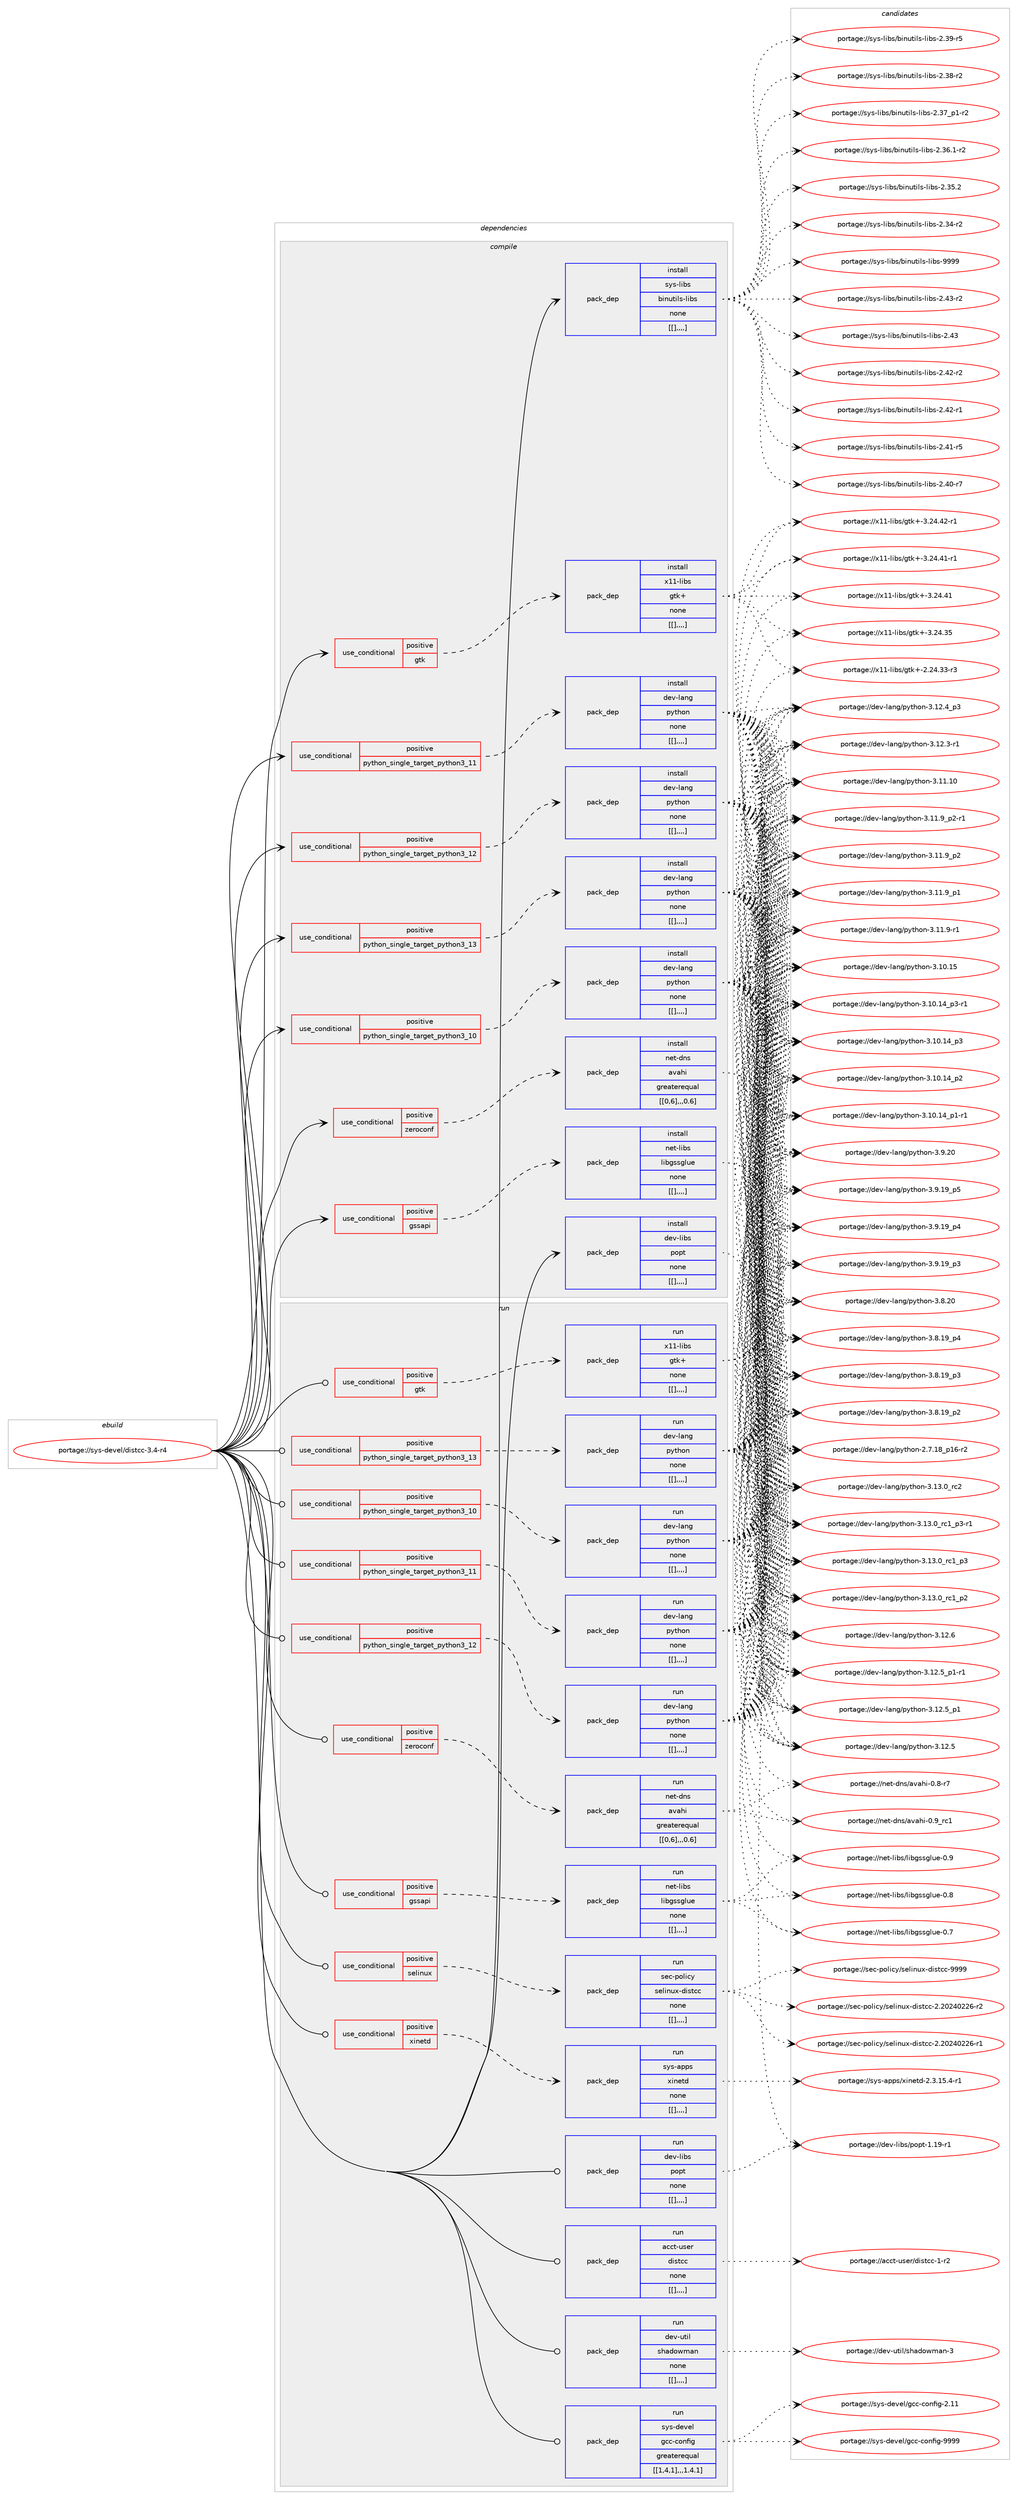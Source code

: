 digraph prolog {

# *************
# Graph options
# *************

newrank=true;
concentrate=true;
compound=true;
graph [rankdir=LR,fontname=Helvetica,fontsize=10,ranksep=1.5];#, ranksep=2.5, nodesep=0.2];
edge  [arrowhead=vee];
node  [fontname=Helvetica,fontsize=10];

# **********
# The ebuild
# **********

subgraph cluster_leftcol {
color=gray;
label=<<i>ebuild</i>>;
id [label="portage://sys-devel/distcc-3.4-r4", color=red, width=4, href="../sys-devel/distcc-3.4-r4.svg"];
}

# ****************
# The dependencies
# ****************

subgraph cluster_midcol {
color=gray;
label=<<i>dependencies</i>>;
subgraph cluster_compile {
fillcolor="#eeeeee";
style=filled;
label=<<i>compile</i>>;
subgraph cond119772 {
dependency451087 [label=<<TABLE BORDER="0" CELLBORDER="1" CELLSPACING="0" CELLPADDING="4"><TR><TD ROWSPAN="3" CELLPADDING="10">use_conditional</TD></TR><TR><TD>positive</TD></TR><TR><TD>gssapi</TD></TR></TABLE>>, shape=none, color=red];
subgraph pack328234 {
dependency451088 [label=<<TABLE BORDER="0" CELLBORDER="1" CELLSPACING="0" CELLPADDING="4" WIDTH="220"><TR><TD ROWSPAN="6" CELLPADDING="30">pack_dep</TD></TR><TR><TD WIDTH="110">install</TD></TR><TR><TD>net-libs</TD></TR><TR><TD>libgssglue</TD></TR><TR><TD>none</TD></TR><TR><TD>[[],,,,]</TD></TR></TABLE>>, shape=none, color=blue];
}
dependency451087:e -> dependency451088:w [weight=20,style="dashed",arrowhead="vee"];
}
id:e -> dependency451087:w [weight=20,style="solid",arrowhead="vee"];
subgraph cond119773 {
dependency451089 [label=<<TABLE BORDER="0" CELLBORDER="1" CELLSPACING="0" CELLPADDING="4"><TR><TD ROWSPAN="3" CELLPADDING="10">use_conditional</TD></TR><TR><TD>positive</TD></TR><TR><TD>gtk</TD></TR></TABLE>>, shape=none, color=red];
subgraph pack328235 {
dependency451090 [label=<<TABLE BORDER="0" CELLBORDER="1" CELLSPACING="0" CELLPADDING="4" WIDTH="220"><TR><TD ROWSPAN="6" CELLPADDING="30">pack_dep</TD></TR><TR><TD WIDTH="110">install</TD></TR><TR><TD>x11-libs</TD></TR><TR><TD>gtk+</TD></TR><TR><TD>none</TD></TR><TR><TD>[[],,,,]</TD></TR></TABLE>>, shape=none, color=blue];
}
dependency451089:e -> dependency451090:w [weight=20,style="dashed",arrowhead="vee"];
}
id:e -> dependency451089:w [weight=20,style="solid",arrowhead="vee"];
subgraph cond119774 {
dependency451091 [label=<<TABLE BORDER="0" CELLBORDER="1" CELLSPACING="0" CELLPADDING="4"><TR><TD ROWSPAN="3" CELLPADDING="10">use_conditional</TD></TR><TR><TD>positive</TD></TR><TR><TD>python_single_target_python3_10</TD></TR></TABLE>>, shape=none, color=red];
subgraph pack328236 {
dependency451092 [label=<<TABLE BORDER="0" CELLBORDER="1" CELLSPACING="0" CELLPADDING="4" WIDTH="220"><TR><TD ROWSPAN="6" CELLPADDING="30">pack_dep</TD></TR><TR><TD WIDTH="110">install</TD></TR><TR><TD>dev-lang</TD></TR><TR><TD>python</TD></TR><TR><TD>none</TD></TR><TR><TD>[[],,,,]</TD></TR></TABLE>>, shape=none, color=blue];
}
dependency451091:e -> dependency451092:w [weight=20,style="dashed",arrowhead="vee"];
}
id:e -> dependency451091:w [weight=20,style="solid",arrowhead="vee"];
subgraph cond119775 {
dependency451093 [label=<<TABLE BORDER="0" CELLBORDER="1" CELLSPACING="0" CELLPADDING="4"><TR><TD ROWSPAN="3" CELLPADDING="10">use_conditional</TD></TR><TR><TD>positive</TD></TR><TR><TD>python_single_target_python3_11</TD></TR></TABLE>>, shape=none, color=red];
subgraph pack328237 {
dependency451094 [label=<<TABLE BORDER="0" CELLBORDER="1" CELLSPACING="0" CELLPADDING="4" WIDTH="220"><TR><TD ROWSPAN="6" CELLPADDING="30">pack_dep</TD></TR><TR><TD WIDTH="110">install</TD></TR><TR><TD>dev-lang</TD></TR><TR><TD>python</TD></TR><TR><TD>none</TD></TR><TR><TD>[[],,,,]</TD></TR></TABLE>>, shape=none, color=blue];
}
dependency451093:e -> dependency451094:w [weight=20,style="dashed",arrowhead="vee"];
}
id:e -> dependency451093:w [weight=20,style="solid",arrowhead="vee"];
subgraph cond119776 {
dependency451095 [label=<<TABLE BORDER="0" CELLBORDER="1" CELLSPACING="0" CELLPADDING="4"><TR><TD ROWSPAN="3" CELLPADDING="10">use_conditional</TD></TR><TR><TD>positive</TD></TR><TR><TD>python_single_target_python3_12</TD></TR></TABLE>>, shape=none, color=red];
subgraph pack328238 {
dependency451096 [label=<<TABLE BORDER="0" CELLBORDER="1" CELLSPACING="0" CELLPADDING="4" WIDTH="220"><TR><TD ROWSPAN="6" CELLPADDING="30">pack_dep</TD></TR><TR><TD WIDTH="110">install</TD></TR><TR><TD>dev-lang</TD></TR><TR><TD>python</TD></TR><TR><TD>none</TD></TR><TR><TD>[[],,,,]</TD></TR></TABLE>>, shape=none, color=blue];
}
dependency451095:e -> dependency451096:w [weight=20,style="dashed",arrowhead="vee"];
}
id:e -> dependency451095:w [weight=20,style="solid",arrowhead="vee"];
subgraph cond119777 {
dependency451097 [label=<<TABLE BORDER="0" CELLBORDER="1" CELLSPACING="0" CELLPADDING="4"><TR><TD ROWSPAN="3" CELLPADDING="10">use_conditional</TD></TR><TR><TD>positive</TD></TR><TR><TD>python_single_target_python3_13</TD></TR></TABLE>>, shape=none, color=red];
subgraph pack328239 {
dependency451098 [label=<<TABLE BORDER="0" CELLBORDER="1" CELLSPACING="0" CELLPADDING="4" WIDTH="220"><TR><TD ROWSPAN="6" CELLPADDING="30">pack_dep</TD></TR><TR><TD WIDTH="110">install</TD></TR><TR><TD>dev-lang</TD></TR><TR><TD>python</TD></TR><TR><TD>none</TD></TR><TR><TD>[[],,,,]</TD></TR></TABLE>>, shape=none, color=blue];
}
dependency451097:e -> dependency451098:w [weight=20,style="dashed",arrowhead="vee"];
}
id:e -> dependency451097:w [weight=20,style="solid",arrowhead="vee"];
subgraph cond119778 {
dependency451099 [label=<<TABLE BORDER="0" CELLBORDER="1" CELLSPACING="0" CELLPADDING="4"><TR><TD ROWSPAN="3" CELLPADDING="10">use_conditional</TD></TR><TR><TD>positive</TD></TR><TR><TD>zeroconf</TD></TR></TABLE>>, shape=none, color=red];
subgraph pack328240 {
dependency451100 [label=<<TABLE BORDER="0" CELLBORDER="1" CELLSPACING="0" CELLPADDING="4" WIDTH="220"><TR><TD ROWSPAN="6" CELLPADDING="30">pack_dep</TD></TR><TR><TD WIDTH="110">install</TD></TR><TR><TD>net-dns</TD></TR><TR><TD>avahi</TD></TR><TR><TD>greaterequal</TD></TR><TR><TD>[[0,6],,,0.6]</TD></TR></TABLE>>, shape=none, color=blue];
}
dependency451099:e -> dependency451100:w [weight=20,style="dashed",arrowhead="vee"];
}
id:e -> dependency451099:w [weight=20,style="solid",arrowhead="vee"];
subgraph pack328241 {
dependency451101 [label=<<TABLE BORDER="0" CELLBORDER="1" CELLSPACING="0" CELLPADDING="4" WIDTH="220"><TR><TD ROWSPAN="6" CELLPADDING="30">pack_dep</TD></TR><TR><TD WIDTH="110">install</TD></TR><TR><TD>dev-libs</TD></TR><TR><TD>popt</TD></TR><TR><TD>none</TD></TR><TR><TD>[[],,,,]</TD></TR></TABLE>>, shape=none, color=blue];
}
id:e -> dependency451101:w [weight=20,style="solid",arrowhead="vee"];
subgraph pack328242 {
dependency451102 [label=<<TABLE BORDER="0" CELLBORDER="1" CELLSPACING="0" CELLPADDING="4" WIDTH="220"><TR><TD ROWSPAN="6" CELLPADDING="30">pack_dep</TD></TR><TR><TD WIDTH="110">install</TD></TR><TR><TD>sys-libs</TD></TR><TR><TD>binutils-libs</TD></TR><TR><TD>none</TD></TR><TR><TD>[[],,,,]</TD></TR></TABLE>>, shape=none, color=blue];
}
id:e -> dependency451102:w [weight=20,style="solid",arrowhead="vee"];
}
subgraph cluster_compileandrun {
fillcolor="#eeeeee";
style=filled;
label=<<i>compile and run</i>>;
}
subgraph cluster_run {
fillcolor="#eeeeee";
style=filled;
label=<<i>run</i>>;
subgraph cond119779 {
dependency451103 [label=<<TABLE BORDER="0" CELLBORDER="1" CELLSPACING="0" CELLPADDING="4"><TR><TD ROWSPAN="3" CELLPADDING="10">use_conditional</TD></TR><TR><TD>positive</TD></TR><TR><TD>gssapi</TD></TR></TABLE>>, shape=none, color=red];
subgraph pack328243 {
dependency451104 [label=<<TABLE BORDER="0" CELLBORDER="1" CELLSPACING="0" CELLPADDING="4" WIDTH="220"><TR><TD ROWSPAN="6" CELLPADDING="30">pack_dep</TD></TR><TR><TD WIDTH="110">run</TD></TR><TR><TD>net-libs</TD></TR><TR><TD>libgssglue</TD></TR><TR><TD>none</TD></TR><TR><TD>[[],,,,]</TD></TR></TABLE>>, shape=none, color=blue];
}
dependency451103:e -> dependency451104:w [weight=20,style="dashed",arrowhead="vee"];
}
id:e -> dependency451103:w [weight=20,style="solid",arrowhead="odot"];
subgraph cond119780 {
dependency451105 [label=<<TABLE BORDER="0" CELLBORDER="1" CELLSPACING="0" CELLPADDING="4"><TR><TD ROWSPAN="3" CELLPADDING="10">use_conditional</TD></TR><TR><TD>positive</TD></TR><TR><TD>gtk</TD></TR></TABLE>>, shape=none, color=red];
subgraph pack328244 {
dependency451106 [label=<<TABLE BORDER="0" CELLBORDER="1" CELLSPACING="0" CELLPADDING="4" WIDTH="220"><TR><TD ROWSPAN="6" CELLPADDING="30">pack_dep</TD></TR><TR><TD WIDTH="110">run</TD></TR><TR><TD>x11-libs</TD></TR><TR><TD>gtk+</TD></TR><TR><TD>none</TD></TR><TR><TD>[[],,,,]</TD></TR></TABLE>>, shape=none, color=blue];
}
dependency451105:e -> dependency451106:w [weight=20,style="dashed",arrowhead="vee"];
}
id:e -> dependency451105:w [weight=20,style="solid",arrowhead="odot"];
subgraph cond119781 {
dependency451107 [label=<<TABLE BORDER="0" CELLBORDER="1" CELLSPACING="0" CELLPADDING="4"><TR><TD ROWSPAN="3" CELLPADDING="10">use_conditional</TD></TR><TR><TD>positive</TD></TR><TR><TD>python_single_target_python3_10</TD></TR></TABLE>>, shape=none, color=red];
subgraph pack328245 {
dependency451108 [label=<<TABLE BORDER="0" CELLBORDER="1" CELLSPACING="0" CELLPADDING="4" WIDTH="220"><TR><TD ROWSPAN="6" CELLPADDING="30">pack_dep</TD></TR><TR><TD WIDTH="110">run</TD></TR><TR><TD>dev-lang</TD></TR><TR><TD>python</TD></TR><TR><TD>none</TD></TR><TR><TD>[[],,,,]</TD></TR></TABLE>>, shape=none, color=blue];
}
dependency451107:e -> dependency451108:w [weight=20,style="dashed",arrowhead="vee"];
}
id:e -> dependency451107:w [weight=20,style="solid",arrowhead="odot"];
subgraph cond119782 {
dependency451109 [label=<<TABLE BORDER="0" CELLBORDER="1" CELLSPACING="0" CELLPADDING="4"><TR><TD ROWSPAN="3" CELLPADDING="10">use_conditional</TD></TR><TR><TD>positive</TD></TR><TR><TD>python_single_target_python3_11</TD></TR></TABLE>>, shape=none, color=red];
subgraph pack328246 {
dependency451110 [label=<<TABLE BORDER="0" CELLBORDER="1" CELLSPACING="0" CELLPADDING="4" WIDTH="220"><TR><TD ROWSPAN="6" CELLPADDING="30">pack_dep</TD></TR><TR><TD WIDTH="110">run</TD></TR><TR><TD>dev-lang</TD></TR><TR><TD>python</TD></TR><TR><TD>none</TD></TR><TR><TD>[[],,,,]</TD></TR></TABLE>>, shape=none, color=blue];
}
dependency451109:e -> dependency451110:w [weight=20,style="dashed",arrowhead="vee"];
}
id:e -> dependency451109:w [weight=20,style="solid",arrowhead="odot"];
subgraph cond119783 {
dependency451111 [label=<<TABLE BORDER="0" CELLBORDER="1" CELLSPACING="0" CELLPADDING="4"><TR><TD ROWSPAN="3" CELLPADDING="10">use_conditional</TD></TR><TR><TD>positive</TD></TR><TR><TD>python_single_target_python3_12</TD></TR></TABLE>>, shape=none, color=red];
subgraph pack328247 {
dependency451112 [label=<<TABLE BORDER="0" CELLBORDER="1" CELLSPACING="0" CELLPADDING="4" WIDTH="220"><TR><TD ROWSPAN="6" CELLPADDING="30">pack_dep</TD></TR><TR><TD WIDTH="110">run</TD></TR><TR><TD>dev-lang</TD></TR><TR><TD>python</TD></TR><TR><TD>none</TD></TR><TR><TD>[[],,,,]</TD></TR></TABLE>>, shape=none, color=blue];
}
dependency451111:e -> dependency451112:w [weight=20,style="dashed",arrowhead="vee"];
}
id:e -> dependency451111:w [weight=20,style="solid",arrowhead="odot"];
subgraph cond119784 {
dependency451113 [label=<<TABLE BORDER="0" CELLBORDER="1" CELLSPACING="0" CELLPADDING="4"><TR><TD ROWSPAN="3" CELLPADDING="10">use_conditional</TD></TR><TR><TD>positive</TD></TR><TR><TD>python_single_target_python3_13</TD></TR></TABLE>>, shape=none, color=red];
subgraph pack328248 {
dependency451114 [label=<<TABLE BORDER="0" CELLBORDER="1" CELLSPACING="0" CELLPADDING="4" WIDTH="220"><TR><TD ROWSPAN="6" CELLPADDING="30">pack_dep</TD></TR><TR><TD WIDTH="110">run</TD></TR><TR><TD>dev-lang</TD></TR><TR><TD>python</TD></TR><TR><TD>none</TD></TR><TR><TD>[[],,,,]</TD></TR></TABLE>>, shape=none, color=blue];
}
dependency451113:e -> dependency451114:w [weight=20,style="dashed",arrowhead="vee"];
}
id:e -> dependency451113:w [weight=20,style="solid",arrowhead="odot"];
subgraph cond119785 {
dependency451115 [label=<<TABLE BORDER="0" CELLBORDER="1" CELLSPACING="0" CELLPADDING="4"><TR><TD ROWSPAN="3" CELLPADDING="10">use_conditional</TD></TR><TR><TD>positive</TD></TR><TR><TD>selinux</TD></TR></TABLE>>, shape=none, color=red];
subgraph pack328249 {
dependency451116 [label=<<TABLE BORDER="0" CELLBORDER="1" CELLSPACING="0" CELLPADDING="4" WIDTH="220"><TR><TD ROWSPAN="6" CELLPADDING="30">pack_dep</TD></TR><TR><TD WIDTH="110">run</TD></TR><TR><TD>sec-policy</TD></TR><TR><TD>selinux-distcc</TD></TR><TR><TD>none</TD></TR><TR><TD>[[],,,,]</TD></TR></TABLE>>, shape=none, color=blue];
}
dependency451115:e -> dependency451116:w [weight=20,style="dashed",arrowhead="vee"];
}
id:e -> dependency451115:w [weight=20,style="solid",arrowhead="odot"];
subgraph cond119786 {
dependency451117 [label=<<TABLE BORDER="0" CELLBORDER="1" CELLSPACING="0" CELLPADDING="4"><TR><TD ROWSPAN="3" CELLPADDING="10">use_conditional</TD></TR><TR><TD>positive</TD></TR><TR><TD>xinetd</TD></TR></TABLE>>, shape=none, color=red];
subgraph pack328250 {
dependency451118 [label=<<TABLE BORDER="0" CELLBORDER="1" CELLSPACING="0" CELLPADDING="4" WIDTH="220"><TR><TD ROWSPAN="6" CELLPADDING="30">pack_dep</TD></TR><TR><TD WIDTH="110">run</TD></TR><TR><TD>sys-apps</TD></TR><TR><TD>xinetd</TD></TR><TR><TD>none</TD></TR><TR><TD>[[],,,,]</TD></TR></TABLE>>, shape=none, color=blue];
}
dependency451117:e -> dependency451118:w [weight=20,style="dashed",arrowhead="vee"];
}
id:e -> dependency451117:w [weight=20,style="solid",arrowhead="odot"];
subgraph cond119787 {
dependency451119 [label=<<TABLE BORDER="0" CELLBORDER="1" CELLSPACING="0" CELLPADDING="4"><TR><TD ROWSPAN="3" CELLPADDING="10">use_conditional</TD></TR><TR><TD>positive</TD></TR><TR><TD>zeroconf</TD></TR></TABLE>>, shape=none, color=red];
subgraph pack328251 {
dependency451120 [label=<<TABLE BORDER="0" CELLBORDER="1" CELLSPACING="0" CELLPADDING="4" WIDTH="220"><TR><TD ROWSPAN="6" CELLPADDING="30">pack_dep</TD></TR><TR><TD WIDTH="110">run</TD></TR><TR><TD>net-dns</TD></TR><TR><TD>avahi</TD></TR><TR><TD>greaterequal</TD></TR><TR><TD>[[0,6],,,0.6]</TD></TR></TABLE>>, shape=none, color=blue];
}
dependency451119:e -> dependency451120:w [weight=20,style="dashed",arrowhead="vee"];
}
id:e -> dependency451119:w [weight=20,style="solid",arrowhead="odot"];
subgraph pack328252 {
dependency451121 [label=<<TABLE BORDER="0" CELLBORDER="1" CELLSPACING="0" CELLPADDING="4" WIDTH="220"><TR><TD ROWSPAN="6" CELLPADDING="30">pack_dep</TD></TR><TR><TD WIDTH="110">run</TD></TR><TR><TD>acct-user</TD></TR><TR><TD>distcc</TD></TR><TR><TD>none</TD></TR><TR><TD>[[],,,,]</TD></TR></TABLE>>, shape=none, color=blue];
}
id:e -> dependency451121:w [weight=20,style="solid",arrowhead="odot"];
subgraph pack328253 {
dependency451122 [label=<<TABLE BORDER="0" CELLBORDER="1" CELLSPACING="0" CELLPADDING="4" WIDTH="220"><TR><TD ROWSPAN="6" CELLPADDING="30">pack_dep</TD></TR><TR><TD WIDTH="110">run</TD></TR><TR><TD>dev-libs</TD></TR><TR><TD>popt</TD></TR><TR><TD>none</TD></TR><TR><TD>[[],,,,]</TD></TR></TABLE>>, shape=none, color=blue];
}
id:e -> dependency451122:w [weight=20,style="solid",arrowhead="odot"];
subgraph pack328254 {
dependency451123 [label=<<TABLE BORDER="0" CELLBORDER="1" CELLSPACING="0" CELLPADDING="4" WIDTH="220"><TR><TD ROWSPAN="6" CELLPADDING="30">pack_dep</TD></TR><TR><TD WIDTH="110">run</TD></TR><TR><TD>dev-util</TD></TR><TR><TD>shadowman</TD></TR><TR><TD>none</TD></TR><TR><TD>[[],,,,]</TD></TR></TABLE>>, shape=none, color=blue];
}
id:e -> dependency451123:w [weight=20,style="solid",arrowhead="odot"];
subgraph pack328255 {
dependency451124 [label=<<TABLE BORDER="0" CELLBORDER="1" CELLSPACING="0" CELLPADDING="4" WIDTH="220"><TR><TD ROWSPAN="6" CELLPADDING="30">pack_dep</TD></TR><TR><TD WIDTH="110">run</TD></TR><TR><TD>sys-devel</TD></TR><TR><TD>gcc-config</TD></TR><TR><TD>greaterequal</TD></TR><TR><TD>[[1,4,1],,,1.4.1]</TD></TR></TABLE>>, shape=none, color=blue];
}
id:e -> dependency451124:w [weight=20,style="solid",arrowhead="odot"];
}
}

# **************
# The candidates
# **************

subgraph cluster_choices {
rank=same;
color=gray;
label=<<i>candidates</i>>;

subgraph choice328234 {
color=black;
nodesep=1;
choice1101011164510810598115471081059810311511510310811710145484657 [label="portage://net-libs/libgssglue-0.9", color=red, width=4,href="../net-libs/libgssglue-0.9.svg"];
choice1101011164510810598115471081059810311511510310811710145484656 [label="portage://net-libs/libgssglue-0.8", color=red, width=4,href="../net-libs/libgssglue-0.8.svg"];
choice1101011164510810598115471081059810311511510310811710145484655 [label="portage://net-libs/libgssglue-0.7", color=red, width=4,href="../net-libs/libgssglue-0.7.svg"];
dependency451088:e -> choice1101011164510810598115471081059810311511510310811710145484657:w [style=dotted,weight="100"];
dependency451088:e -> choice1101011164510810598115471081059810311511510310811710145484656:w [style=dotted,weight="100"];
dependency451088:e -> choice1101011164510810598115471081059810311511510310811710145484655:w [style=dotted,weight="100"];
}
subgraph choice328235 {
color=black;
nodesep=1;
choice12049494510810598115471031161074345514650524652504511449 [label="portage://x11-libs/gtk+-3.24.42-r1", color=red, width=4,href="../x11-libs/gtk+-3.24.42-r1.svg"];
choice12049494510810598115471031161074345514650524652494511449 [label="portage://x11-libs/gtk+-3.24.41-r1", color=red, width=4,href="../x11-libs/gtk+-3.24.41-r1.svg"];
choice1204949451081059811547103116107434551465052465249 [label="portage://x11-libs/gtk+-3.24.41", color=red, width=4,href="../x11-libs/gtk+-3.24.41.svg"];
choice1204949451081059811547103116107434551465052465153 [label="portage://x11-libs/gtk+-3.24.35", color=red, width=4,href="../x11-libs/gtk+-3.24.35.svg"];
choice12049494510810598115471031161074345504650524651514511451 [label="portage://x11-libs/gtk+-2.24.33-r3", color=red, width=4,href="../x11-libs/gtk+-2.24.33-r3.svg"];
dependency451090:e -> choice12049494510810598115471031161074345514650524652504511449:w [style=dotted,weight="100"];
dependency451090:e -> choice12049494510810598115471031161074345514650524652494511449:w [style=dotted,weight="100"];
dependency451090:e -> choice1204949451081059811547103116107434551465052465249:w [style=dotted,weight="100"];
dependency451090:e -> choice1204949451081059811547103116107434551465052465153:w [style=dotted,weight="100"];
dependency451090:e -> choice12049494510810598115471031161074345504650524651514511451:w [style=dotted,weight="100"];
}
subgraph choice328236 {
color=black;
nodesep=1;
choice10010111845108971101034711212111610411111045514649514648951149950 [label="portage://dev-lang/python-3.13.0_rc2", color=red, width=4,href="../dev-lang/python-3.13.0_rc2.svg"];
choice1001011184510897110103471121211161041111104551464951464895114994995112514511449 [label="portage://dev-lang/python-3.13.0_rc1_p3-r1", color=red, width=4,href="../dev-lang/python-3.13.0_rc1_p3-r1.svg"];
choice100101118451089711010347112121116104111110455146495146489511499499511251 [label="portage://dev-lang/python-3.13.0_rc1_p3", color=red, width=4,href="../dev-lang/python-3.13.0_rc1_p3.svg"];
choice100101118451089711010347112121116104111110455146495146489511499499511250 [label="portage://dev-lang/python-3.13.0_rc1_p2", color=red, width=4,href="../dev-lang/python-3.13.0_rc1_p2.svg"];
choice10010111845108971101034711212111610411111045514649504654 [label="portage://dev-lang/python-3.12.6", color=red, width=4,href="../dev-lang/python-3.12.6.svg"];
choice1001011184510897110103471121211161041111104551464950465395112494511449 [label="portage://dev-lang/python-3.12.5_p1-r1", color=red, width=4,href="../dev-lang/python-3.12.5_p1-r1.svg"];
choice100101118451089711010347112121116104111110455146495046539511249 [label="portage://dev-lang/python-3.12.5_p1", color=red, width=4,href="../dev-lang/python-3.12.5_p1.svg"];
choice10010111845108971101034711212111610411111045514649504653 [label="portage://dev-lang/python-3.12.5", color=red, width=4,href="../dev-lang/python-3.12.5.svg"];
choice100101118451089711010347112121116104111110455146495046529511251 [label="portage://dev-lang/python-3.12.4_p3", color=red, width=4,href="../dev-lang/python-3.12.4_p3.svg"];
choice100101118451089711010347112121116104111110455146495046514511449 [label="portage://dev-lang/python-3.12.3-r1", color=red, width=4,href="../dev-lang/python-3.12.3-r1.svg"];
choice1001011184510897110103471121211161041111104551464949464948 [label="portage://dev-lang/python-3.11.10", color=red, width=4,href="../dev-lang/python-3.11.10.svg"];
choice1001011184510897110103471121211161041111104551464949465795112504511449 [label="portage://dev-lang/python-3.11.9_p2-r1", color=red, width=4,href="../dev-lang/python-3.11.9_p2-r1.svg"];
choice100101118451089711010347112121116104111110455146494946579511250 [label="portage://dev-lang/python-3.11.9_p2", color=red, width=4,href="../dev-lang/python-3.11.9_p2.svg"];
choice100101118451089711010347112121116104111110455146494946579511249 [label="portage://dev-lang/python-3.11.9_p1", color=red, width=4,href="../dev-lang/python-3.11.9_p1.svg"];
choice100101118451089711010347112121116104111110455146494946574511449 [label="portage://dev-lang/python-3.11.9-r1", color=red, width=4,href="../dev-lang/python-3.11.9-r1.svg"];
choice1001011184510897110103471121211161041111104551464948464953 [label="portage://dev-lang/python-3.10.15", color=red, width=4,href="../dev-lang/python-3.10.15.svg"];
choice100101118451089711010347112121116104111110455146494846495295112514511449 [label="portage://dev-lang/python-3.10.14_p3-r1", color=red, width=4,href="../dev-lang/python-3.10.14_p3-r1.svg"];
choice10010111845108971101034711212111610411111045514649484649529511251 [label="portage://dev-lang/python-3.10.14_p3", color=red, width=4,href="../dev-lang/python-3.10.14_p3.svg"];
choice10010111845108971101034711212111610411111045514649484649529511250 [label="portage://dev-lang/python-3.10.14_p2", color=red, width=4,href="../dev-lang/python-3.10.14_p2.svg"];
choice100101118451089711010347112121116104111110455146494846495295112494511449 [label="portage://dev-lang/python-3.10.14_p1-r1", color=red, width=4,href="../dev-lang/python-3.10.14_p1-r1.svg"];
choice10010111845108971101034711212111610411111045514657465048 [label="portage://dev-lang/python-3.9.20", color=red, width=4,href="../dev-lang/python-3.9.20.svg"];
choice100101118451089711010347112121116104111110455146574649579511253 [label="portage://dev-lang/python-3.9.19_p5", color=red, width=4,href="../dev-lang/python-3.9.19_p5.svg"];
choice100101118451089711010347112121116104111110455146574649579511252 [label="portage://dev-lang/python-3.9.19_p4", color=red, width=4,href="../dev-lang/python-3.9.19_p4.svg"];
choice100101118451089711010347112121116104111110455146574649579511251 [label="portage://dev-lang/python-3.9.19_p3", color=red, width=4,href="../dev-lang/python-3.9.19_p3.svg"];
choice10010111845108971101034711212111610411111045514656465048 [label="portage://dev-lang/python-3.8.20", color=red, width=4,href="../dev-lang/python-3.8.20.svg"];
choice100101118451089711010347112121116104111110455146564649579511252 [label="portage://dev-lang/python-3.8.19_p4", color=red, width=4,href="../dev-lang/python-3.8.19_p4.svg"];
choice100101118451089711010347112121116104111110455146564649579511251 [label="portage://dev-lang/python-3.8.19_p3", color=red, width=4,href="../dev-lang/python-3.8.19_p3.svg"];
choice100101118451089711010347112121116104111110455146564649579511250 [label="portage://dev-lang/python-3.8.19_p2", color=red, width=4,href="../dev-lang/python-3.8.19_p2.svg"];
choice100101118451089711010347112121116104111110455046554649569511249544511450 [label="portage://dev-lang/python-2.7.18_p16-r2", color=red, width=4,href="../dev-lang/python-2.7.18_p16-r2.svg"];
dependency451092:e -> choice10010111845108971101034711212111610411111045514649514648951149950:w [style=dotted,weight="100"];
dependency451092:e -> choice1001011184510897110103471121211161041111104551464951464895114994995112514511449:w [style=dotted,weight="100"];
dependency451092:e -> choice100101118451089711010347112121116104111110455146495146489511499499511251:w [style=dotted,weight="100"];
dependency451092:e -> choice100101118451089711010347112121116104111110455146495146489511499499511250:w [style=dotted,weight="100"];
dependency451092:e -> choice10010111845108971101034711212111610411111045514649504654:w [style=dotted,weight="100"];
dependency451092:e -> choice1001011184510897110103471121211161041111104551464950465395112494511449:w [style=dotted,weight="100"];
dependency451092:e -> choice100101118451089711010347112121116104111110455146495046539511249:w [style=dotted,weight="100"];
dependency451092:e -> choice10010111845108971101034711212111610411111045514649504653:w [style=dotted,weight="100"];
dependency451092:e -> choice100101118451089711010347112121116104111110455146495046529511251:w [style=dotted,weight="100"];
dependency451092:e -> choice100101118451089711010347112121116104111110455146495046514511449:w [style=dotted,weight="100"];
dependency451092:e -> choice1001011184510897110103471121211161041111104551464949464948:w [style=dotted,weight="100"];
dependency451092:e -> choice1001011184510897110103471121211161041111104551464949465795112504511449:w [style=dotted,weight="100"];
dependency451092:e -> choice100101118451089711010347112121116104111110455146494946579511250:w [style=dotted,weight="100"];
dependency451092:e -> choice100101118451089711010347112121116104111110455146494946579511249:w [style=dotted,weight="100"];
dependency451092:e -> choice100101118451089711010347112121116104111110455146494946574511449:w [style=dotted,weight="100"];
dependency451092:e -> choice1001011184510897110103471121211161041111104551464948464953:w [style=dotted,weight="100"];
dependency451092:e -> choice100101118451089711010347112121116104111110455146494846495295112514511449:w [style=dotted,weight="100"];
dependency451092:e -> choice10010111845108971101034711212111610411111045514649484649529511251:w [style=dotted,weight="100"];
dependency451092:e -> choice10010111845108971101034711212111610411111045514649484649529511250:w [style=dotted,weight="100"];
dependency451092:e -> choice100101118451089711010347112121116104111110455146494846495295112494511449:w [style=dotted,weight="100"];
dependency451092:e -> choice10010111845108971101034711212111610411111045514657465048:w [style=dotted,weight="100"];
dependency451092:e -> choice100101118451089711010347112121116104111110455146574649579511253:w [style=dotted,weight="100"];
dependency451092:e -> choice100101118451089711010347112121116104111110455146574649579511252:w [style=dotted,weight="100"];
dependency451092:e -> choice100101118451089711010347112121116104111110455146574649579511251:w [style=dotted,weight="100"];
dependency451092:e -> choice10010111845108971101034711212111610411111045514656465048:w [style=dotted,weight="100"];
dependency451092:e -> choice100101118451089711010347112121116104111110455146564649579511252:w [style=dotted,weight="100"];
dependency451092:e -> choice100101118451089711010347112121116104111110455146564649579511251:w [style=dotted,weight="100"];
dependency451092:e -> choice100101118451089711010347112121116104111110455146564649579511250:w [style=dotted,weight="100"];
dependency451092:e -> choice100101118451089711010347112121116104111110455046554649569511249544511450:w [style=dotted,weight="100"];
}
subgraph choice328237 {
color=black;
nodesep=1;
choice10010111845108971101034711212111610411111045514649514648951149950 [label="portage://dev-lang/python-3.13.0_rc2", color=red, width=4,href="../dev-lang/python-3.13.0_rc2.svg"];
choice1001011184510897110103471121211161041111104551464951464895114994995112514511449 [label="portage://dev-lang/python-3.13.0_rc1_p3-r1", color=red, width=4,href="../dev-lang/python-3.13.0_rc1_p3-r1.svg"];
choice100101118451089711010347112121116104111110455146495146489511499499511251 [label="portage://dev-lang/python-3.13.0_rc1_p3", color=red, width=4,href="../dev-lang/python-3.13.0_rc1_p3.svg"];
choice100101118451089711010347112121116104111110455146495146489511499499511250 [label="portage://dev-lang/python-3.13.0_rc1_p2", color=red, width=4,href="../dev-lang/python-3.13.0_rc1_p2.svg"];
choice10010111845108971101034711212111610411111045514649504654 [label="portage://dev-lang/python-3.12.6", color=red, width=4,href="../dev-lang/python-3.12.6.svg"];
choice1001011184510897110103471121211161041111104551464950465395112494511449 [label="portage://dev-lang/python-3.12.5_p1-r1", color=red, width=4,href="../dev-lang/python-3.12.5_p1-r1.svg"];
choice100101118451089711010347112121116104111110455146495046539511249 [label="portage://dev-lang/python-3.12.5_p1", color=red, width=4,href="../dev-lang/python-3.12.5_p1.svg"];
choice10010111845108971101034711212111610411111045514649504653 [label="portage://dev-lang/python-3.12.5", color=red, width=4,href="../dev-lang/python-3.12.5.svg"];
choice100101118451089711010347112121116104111110455146495046529511251 [label="portage://dev-lang/python-3.12.4_p3", color=red, width=4,href="../dev-lang/python-3.12.4_p3.svg"];
choice100101118451089711010347112121116104111110455146495046514511449 [label="portage://dev-lang/python-3.12.3-r1", color=red, width=4,href="../dev-lang/python-3.12.3-r1.svg"];
choice1001011184510897110103471121211161041111104551464949464948 [label="portage://dev-lang/python-3.11.10", color=red, width=4,href="../dev-lang/python-3.11.10.svg"];
choice1001011184510897110103471121211161041111104551464949465795112504511449 [label="portage://dev-lang/python-3.11.9_p2-r1", color=red, width=4,href="../dev-lang/python-3.11.9_p2-r1.svg"];
choice100101118451089711010347112121116104111110455146494946579511250 [label="portage://dev-lang/python-3.11.9_p2", color=red, width=4,href="../dev-lang/python-3.11.9_p2.svg"];
choice100101118451089711010347112121116104111110455146494946579511249 [label="portage://dev-lang/python-3.11.9_p1", color=red, width=4,href="../dev-lang/python-3.11.9_p1.svg"];
choice100101118451089711010347112121116104111110455146494946574511449 [label="portage://dev-lang/python-3.11.9-r1", color=red, width=4,href="../dev-lang/python-3.11.9-r1.svg"];
choice1001011184510897110103471121211161041111104551464948464953 [label="portage://dev-lang/python-3.10.15", color=red, width=4,href="../dev-lang/python-3.10.15.svg"];
choice100101118451089711010347112121116104111110455146494846495295112514511449 [label="portage://dev-lang/python-3.10.14_p3-r1", color=red, width=4,href="../dev-lang/python-3.10.14_p3-r1.svg"];
choice10010111845108971101034711212111610411111045514649484649529511251 [label="portage://dev-lang/python-3.10.14_p3", color=red, width=4,href="../dev-lang/python-3.10.14_p3.svg"];
choice10010111845108971101034711212111610411111045514649484649529511250 [label="portage://dev-lang/python-3.10.14_p2", color=red, width=4,href="../dev-lang/python-3.10.14_p2.svg"];
choice100101118451089711010347112121116104111110455146494846495295112494511449 [label="portage://dev-lang/python-3.10.14_p1-r1", color=red, width=4,href="../dev-lang/python-3.10.14_p1-r1.svg"];
choice10010111845108971101034711212111610411111045514657465048 [label="portage://dev-lang/python-3.9.20", color=red, width=4,href="../dev-lang/python-3.9.20.svg"];
choice100101118451089711010347112121116104111110455146574649579511253 [label="portage://dev-lang/python-3.9.19_p5", color=red, width=4,href="../dev-lang/python-3.9.19_p5.svg"];
choice100101118451089711010347112121116104111110455146574649579511252 [label="portage://dev-lang/python-3.9.19_p4", color=red, width=4,href="../dev-lang/python-3.9.19_p4.svg"];
choice100101118451089711010347112121116104111110455146574649579511251 [label="portage://dev-lang/python-3.9.19_p3", color=red, width=4,href="../dev-lang/python-3.9.19_p3.svg"];
choice10010111845108971101034711212111610411111045514656465048 [label="portage://dev-lang/python-3.8.20", color=red, width=4,href="../dev-lang/python-3.8.20.svg"];
choice100101118451089711010347112121116104111110455146564649579511252 [label="portage://dev-lang/python-3.8.19_p4", color=red, width=4,href="../dev-lang/python-3.8.19_p4.svg"];
choice100101118451089711010347112121116104111110455146564649579511251 [label="portage://dev-lang/python-3.8.19_p3", color=red, width=4,href="../dev-lang/python-3.8.19_p3.svg"];
choice100101118451089711010347112121116104111110455146564649579511250 [label="portage://dev-lang/python-3.8.19_p2", color=red, width=4,href="../dev-lang/python-3.8.19_p2.svg"];
choice100101118451089711010347112121116104111110455046554649569511249544511450 [label="portage://dev-lang/python-2.7.18_p16-r2", color=red, width=4,href="../dev-lang/python-2.7.18_p16-r2.svg"];
dependency451094:e -> choice10010111845108971101034711212111610411111045514649514648951149950:w [style=dotted,weight="100"];
dependency451094:e -> choice1001011184510897110103471121211161041111104551464951464895114994995112514511449:w [style=dotted,weight="100"];
dependency451094:e -> choice100101118451089711010347112121116104111110455146495146489511499499511251:w [style=dotted,weight="100"];
dependency451094:e -> choice100101118451089711010347112121116104111110455146495146489511499499511250:w [style=dotted,weight="100"];
dependency451094:e -> choice10010111845108971101034711212111610411111045514649504654:w [style=dotted,weight="100"];
dependency451094:e -> choice1001011184510897110103471121211161041111104551464950465395112494511449:w [style=dotted,weight="100"];
dependency451094:e -> choice100101118451089711010347112121116104111110455146495046539511249:w [style=dotted,weight="100"];
dependency451094:e -> choice10010111845108971101034711212111610411111045514649504653:w [style=dotted,weight="100"];
dependency451094:e -> choice100101118451089711010347112121116104111110455146495046529511251:w [style=dotted,weight="100"];
dependency451094:e -> choice100101118451089711010347112121116104111110455146495046514511449:w [style=dotted,weight="100"];
dependency451094:e -> choice1001011184510897110103471121211161041111104551464949464948:w [style=dotted,weight="100"];
dependency451094:e -> choice1001011184510897110103471121211161041111104551464949465795112504511449:w [style=dotted,weight="100"];
dependency451094:e -> choice100101118451089711010347112121116104111110455146494946579511250:w [style=dotted,weight="100"];
dependency451094:e -> choice100101118451089711010347112121116104111110455146494946579511249:w [style=dotted,weight="100"];
dependency451094:e -> choice100101118451089711010347112121116104111110455146494946574511449:w [style=dotted,weight="100"];
dependency451094:e -> choice1001011184510897110103471121211161041111104551464948464953:w [style=dotted,weight="100"];
dependency451094:e -> choice100101118451089711010347112121116104111110455146494846495295112514511449:w [style=dotted,weight="100"];
dependency451094:e -> choice10010111845108971101034711212111610411111045514649484649529511251:w [style=dotted,weight="100"];
dependency451094:e -> choice10010111845108971101034711212111610411111045514649484649529511250:w [style=dotted,weight="100"];
dependency451094:e -> choice100101118451089711010347112121116104111110455146494846495295112494511449:w [style=dotted,weight="100"];
dependency451094:e -> choice10010111845108971101034711212111610411111045514657465048:w [style=dotted,weight="100"];
dependency451094:e -> choice100101118451089711010347112121116104111110455146574649579511253:w [style=dotted,weight="100"];
dependency451094:e -> choice100101118451089711010347112121116104111110455146574649579511252:w [style=dotted,weight="100"];
dependency451094:e -> choice100101118451089711010347112121116104111110455146574649579511251:w [style=dotted,weight="100"];
dependency451094:e -> choice10010111845108971101034711212111610411111045514656465048:w [style=dotted,weight="100"];
dependency451094:e -> choice100101118451089711010347112121116104111110455146564649579511252:w [style=dotted,weight="100"];
dependency451094:e -> choice100101118451089711010347112121116104111110455146564649579511251:w [style=dotted,weight="100"];
dependency451094:e -> choice100101118451089711010347112121116104111110455146564649579511250:w [style=dotted,weight="100"];
dependency451094:e -> choice100101118451089711010347112121116104111110455046554649569511249544511450:w [style=dotted,weight="100"];
}
subgraph choice328238 {
color=black;
nodesep=1;
choice10010111845108971101034711212111610411111045514649514648951149950 [label="portage://dev-lang/python-3.13.0_rc2", color=red, width=4,href="../dev-lang/python-3.13.0_rc2.svg"];
choice1001011184510897110103471121211161041111104551464951464895114994995112514511449 [label="portage://dev-lang/python-3.13.0_rc1_p3-r1", color=red, width=4,href="../dev-lang/python-3.13.0_rc1_p3-r1.svg"];
choice100101118451089711010347112121116104111110455146495146489511499499511251 [label="portage://dev-lang/python-3.13.0_rc1_p3", color=red, width=4,href="../dev-lang/python-3.13.0_rc1_p3.svg"];
choice100101118451089711010347112121116104111110455146495146489511499499511250 [label="portage://dev-lang/python-3.13.0_rc1_p2", color=red, width=4,href="../dev-lang/python-3.13.0_rc1_p2.svg"];
choice10010111845108971101034711212111610411111045514649504654 [label="portage://dev-lang/python-3.12.6", color=red, width=4,href="../dev-lang/python-3.12.6.svg"];
choice1001011184510897110103471121211161041111104551464950465395112494511449 [label="portage://dev-lang/python-3.12.5_p1-r1", color=red, width=4,href="../dev-lang/python-3.12.5_p1-r1.svg"];
choice100101118451089711010347112121116104111110455146495046539511249 [label="portage://dev-lang/python-3.12.5_p1", color=red, width=4,href="../dev-lang/python-3.12.5_p1.svg"];
choice10010111845108971101034711212111610411111045514649504653 [label="portage://dev-lang/python-3.12.5", color=red, width=4,href="../dev-lang/python-3.12.5.svg"];
choice100101118451089711010347112121116104111110455146495046529511251 [label="portage://dev-lang/python-3.12.4_p3", color=red, width=4,href="../dev-lang/python-3.12.4_p3.svg"];
choice100101118451089711010347112121116104111110455146495046514511449 [label="portage://dev-lang/python-3.12.3-r1", color=red, width=4,href="../dev-lang/python-3.12.3-r1.svg"];
choice1001011184510897110103471121211161041111104551464949464948 [label="portage://dev-lang/python-3.11.10", color=red, width=4,href="../dev-lang/python-3.11.10.svg"];
choice1001011184510897110103471121211161041111104551464949465795112504511449 [label="portage://dev-lang/python-3.11.9_p2-r1", color=red, width=4,href="../dev-lang/python-3.11.9_p2-r1.svg"];
choice100101118451089711010347112121116104111110455146494946579511250 [label="portage://dev-lang/python-3.11.9_p2", color=red, width=4,href="../dev-lang/python-3.11.9_p2.svg"];
choice100101118451089711010347112121116104111110455146494946579511249 [label="portage://dev-lang/python-3.11.9_p1", color=red, width=4,href="../dev-lang/python-3.11.9_p1.svg"];
choice100101118451089711010347112121116104111110455146494946574511449 [label="portage://dev-lang/python-3.11.9-r1", color=red, width=4,href="../dev-lang/python-3.11.9-r1.svg"];
choice1001011184510897110103471121211161041111104551464948464953 [label="portage://dev-lang/python-3.10.15", color=red, width=4,href="../dev-lang/python-3.10.15.svg"];
choice100101118451089711010347112121116104111110455146494846495295112514511449 [label="portage://dev-lang/python-3.10.14_p3-r1", color=red, width=4,href="../dev-lang/python-3.10.14_p3-r1.svg"];
choice10010111845108971101034711212111610411111045514649484649529511251 [label="portage://dev-lang/python-3.10.14_p3", color=red, width=4,href="../dev-lang/python-3.10.14_p3.svg"];
choice10010111845108971101034711212111610411111045514649484649529511250 [label="portage://dev-lang/python-3.10.14_p2", color=red, width=4,href="../dev-lang/python-3.10.14_p2.svg"];
choice100101118451089711010347112121116104111110455146494846495295112494511449 [label="portage://dev-lang/python-3.10.14_p1-r1", color=red, width=4,href="../dev-lang/python-3.10.14_p1-r1.svg"];
choice10010111845108971101034711212111610411111045514657465048 [label="portage://dev-lang/python-3.9.20", color=red, width=4,href="../dev-lang/python-3.9.20.svg"];
choice100101118451089711010347112121116104111110455146574649579511253 [label="portage://dev-lang/python-3.9.19_p5", color=red, width=4,href="../dev-lang/python-3.9.19_p5.svg"];
choice100101118451089711010347112121116104111110455146574649579511252 [label="portage://dev-lang/python-3.9.19_p4", color=red, width=4,href="../dev-lang/python-3.9.19_p4.svg"];
choice100101118451089711010347112121116104111110455146574649579511251 [label="portage://dev-lang/python-3.9.19_p3", color=red, width=4,href="../dev-lang/python-3.9.19_p3.svg"];
choice10010111845108971101034711212111610411111045514656465048 [label="portage://dev-lang/python-3.8.20", color=red, width=4,href="../dev-lang/python-3.8.20.svg"];
choice100101118451089711010347112121116104111110455146564649579511252 [label="portage://dev-lang/python-3.8.19_p4", color=red, width=4,href="../dev-lang/python-3.8.19_p4.svg"];
choice100101118451089711010347112121116104111110455146564649579511251 [label="portage://dev-lang/python-3.8.19_p3", color=red, width=4,href="../dev-lang/python-3.8.19_p3.svg"];
choice100101118451089711010347112121116104111110455146564649579511250 [label="portage://dev-lang/python-3.8.19_p2", color=red, width=4,href="../dev-lang/python-3.8.19_p2.svg"];
choice100101118451089711010347112121116104111110455046554649569511249544511450 [label="portage://dev-lang/python-2.7.18_p16-r2", color=red, width=4,href="../dev-lang/python-2.7.18_p16-r2.svg"];
dependency451096:e -> choice10010111845108971101034711212111610411111045514649514648951149950:w [style=dotted,weight="100"];
dependency451096:e -> choice1001011184510897110103471121211161041111104551464951464895114994995112514511449:w [style=dotted,weight="100"];
dependency451096:e -> choice100101118451089711010347112121116104111110455146495146489511499499511251:w [style=dotted,weight="100"];
dependency451096:e -> choice100101118451089711010347112121116104111110455146495146489511499499511250:w [style=dotted,weight="100"];
dependency451096:e -> choice10010111845108971101034711212111610411111045514649504654:w [style=dotted,weight="100"];
dependency451096:e -> choice1001011184510897110103471121211161041111104551464950465395112494511449:w [style=dotted,weight="100"];
dependency451096:e -> choice100101118451089711010347112121116104111110455146495046539511249:w [style=dotted,weight="100"];
dependency451096:e -> choice10010111845108971101034711212111610411111045514649504653:w [style=dotted,weight="100"];
dependency451096:e -> choice100101118451089711010347112121116104111110455146495046529511251:w [style=dotted,weight="100"];
dependency451096:e -> choice100101118451089711010347112121116104111110455146495046514511449:w [style=dotted,weight="100"];
dependency451096:e -> choice1001011184510897110103471121211161041111104551464949464948:w [style=dotted,weight="100"];
dependency451096:e -> choice1001011184510897110103471121211161041111104551464949465795112504511449:w [style=dotted,weight="100"];
dependency451096:e -> choice100101118451089711010347112121116104111110455146494946579511250:w [style=dotted,weight="100"];
dependency451096:e -> choice100101118451089711010347112121116104111110455146494946579511249:w [style=dotted,weight="100"];
dependency451096:e -> choice100101118451089711010347112121116104111110455146494946574511449:w [style=dotted,weight="100"];
dependency451096:e -> choice1001011184510897110103471121211161041111104551464948464953:w [style=dotted,weight="100"];
dependency451096:e -> choice100101118451089711010347112121116104111110455146494846495295112514511449:w [style=dotted,weight="100"];
dependency451096:e -> choice10010111845108971101034711212111610411111045514649484649529511251:w [style=dotted,weight="100"];
dependency451096:e -> choice10010111845108971101034711212111610411111045514649484649529511250:w [style=dotted,weight="100"];
dependency451096:e -> choice100101118451089711010347112121116104111110455146494846495295112494511449:w [style=dotted,weight="100"];
dependency451096:e -> choice10010111845108971101034711212111610411111045514657465048:w [style=dotted,weight="100"];
dependency451096:e -> choice100101118451089711010347112121116104111110455146574649579511253:w [style=dotted,weight="100"];
dependency451096:e -> choice100101118451089711010347112121116104111110455146574649579511252:w [style=dotted,weight="100"];
dependency451096:e -> choice100101118451089711010347112121116104111110455146574649579511251:w [style=dotted,weight="100"];
dependency451096:e -> choice10010111845108971101034711212111610411111045514656465048:w [style=dotted,weight="100"];
dependency451096:e -> choice100101118451089711010347112121116104111110455146564649579511252:w [style=dotted,weight="100"];
dependency451096:e -> choice100101118451089711010347112121116104111110455146564649579511251:w [style=dotted,weight="100"];
dependency451096:e -> choice100101118451089711010347112121116104111110455146564649579511250:w [style=dotted,weight="100"];
dependency451096:e -> choice100101118451089711010347112121116104111110455046554649569511249544511450:w [style=dotted,weight="100"];
}
subgraph choice328239 {
color=black;
nodesep=1;
choice10010111845108971101034711212111610411111045514649514648951149950 [label="portage://dev-lang/python-3.13.0_rc2", color=red, width=4,href="../dev-lang/python-3.13.0_rc2.svg"];
choice1001011184510897110103471121211161041111104551464951464895114994995112514511449 [label="portage://dev-lang/python-3.13.0_rc1_p3-r1", color=red, width=4,href="../dev-lang/python-3.13.0_rc1_p3-r1.svg"];
choice100101118451089711010347112121116104111110455146495146489511499499511251 [label="portage://dev-lang/python-3.13.0_rc1_p3", color=red, width=4,href="../dev-lang/python-3.13.0_rc1_p3.svg"];
choice100101118451089711010347112121116104111110455146495146489511499499511250 [label="portage://dev-lang/python-3.13.0_rc1_p2", color=red, width=4,href="../dev-lang/python-3.13.0_rc1_p2.svg"];
choice10010111845108971101034711212111610411111045514649504654 [label="portage://dev-lang/python-3.12.6", color=red, width=4,href="../dev-lang/python-3.12.6.svg"];
choice1001011184510897110103471121211161041111104551464950465395112494511449 [label="portage://dev-lang/python-3.12.5_p1-r1", color=red, width=4,href="../dev-lang/python-3.12.5_p1-r1.svg"];
choice100101118451089711010347112121116104111110455146495046539511249 [label="portage://dev-lang/python-3.12.5_p1", color=red, width=4,href="../dev-lang/python-3.12.5_p1.svg"];
choice10010111845108971101034711212111610411111045514649504653 [label="portage://dev-lang/python-3.12.5", color=red, width=4,href="../dev-lang/python-3.12.5.svg"];
choice100101118451089711010347112121116104111110455146495046529511251 [label="portage://dev-lang/python-3.12.4_p3", color=red, width=4,href="../dev-lang/python-3.12.4_p3.svg"];
choice100101118451089711010347112121116104111110455146495046514511449 [label="portage://dev-lang/python-3.12.3-r1", color=red, width=4,href="../dev-lang/python-3.12.3-r1.svg"];
choice1001011184510897110103471121211161041111104551464949464948 [label="portage://dev-lang/python-3.11.10", color=red, width=4,href="../dev-lang/python-3.11.10.svg"];
choice1001011184510897110103471121211161041111104551464949465795112504511449 [label="portage://dev-lang/python-3.11.9_p2-r1", color=red, width=4,href="../dev-lang/python-3.11.9_p2-r1.svg"];
choice100101118451089711010347112121116104111110455146494946579511250 [label="portage://dev-lang/python-3.11.9_p2", color=red, width=4,href="../dev-lang/python-3.11.9_p2.svg"];
choice100101118451089711010347112121116104111110455146494946579511249 [label="portage://dev-lang/python-3.11.9_p1", color=red, width=4,href="../dev-lang/python-3.11.9_p1.svg"];
choice100101118451089711010347112121116104111110455146494946574511449 [label="portage://dev-lang/python-3.11.9-r1", color=red, width=4,href="../dev-lang/python-3.11.9-r1.svg"];
choice1001011184510897110103471121211161041111104551464948464953 [label="portage://dev-lang/python-3.10.15", color=red, width=4,href="../dev-lang/python-3.10.15.svg"];
choice100101118451089711010347112121116104111110455146494846495295112514511449 [label="portage://dev-lang/python-3.10.14_p3-r1", color=red, width=4,href="../dev-lang/python-3.10.14_p3-r1.svg"];
choice10010111845108971101034711212111610411111045514649484649529511251 [label="portage://dev-lang/python-3.10.14_p3", color=red, width=4,href="../dev-lang/python-3.10.14_p3.svg"];
choice10010111845108971101034711212111610411111045514649484649529511250 [label="portage://dev-lang/python-3.10.14_p2", color=red, width=4,href="../dev-lang/python-3.10.14_p2.svg"];
choice100101118451089711010347112121116104111110455146494846495295112494511449 [label="portage://dev-lang/python-3.10.14_p1-r1", color=red, width=4,href="../dev-lang/python-3.10.14_p1-r1.svg"];
choice10010111845108971101034711212111610411111045514657465048 [label="portage://dev-lang/python-3.9.20", color=red, width=4,href="../dev-lang/python-3.9.20.svg"];
choice100101118451089711010347112121116104111110455146574649579511253 [label="portage://dev-lang/python-3.9.19_p5", color=red, width=4,href="../dev-lang/python-3.9.19_p5.svg"];
choice100101118451089711010347112121116104111110455146574649579511252 [label="portage://dev-lang/python-3.9.19_p4", color=red, width=4,href="../dev-lang/python-3.9.19_p4.svg"];
choice100101118451089711010347112121116104111110455146574649579511251 [label="portage://dev-lang/python-3.9.19_p3", color=red, width=4,href="../dev-lang/python-3.9.19_p3.svg"];
choice10010111845108971101034711212111610411111045514656465048 [label="portage://dev-lang/python-3.8.20", color=red, width=4,href="../dev-lang/python-3.8.20.svg"];
choice100101118451089711010347112121116104111110455146564649579511252 [label="portage://dev-lang/python-3.8.19_p4", color=red, width=4,href="../dev-lang/python-3.8.19_p4.svg"];
choice100101118451089711010347112121116104111110455146564649579511251 [label="portage://dev-lang/python-3.8.19_p3", color=red, width=4,href="../dev-lang/python-3.8.19_p3.svg"];
choice100101118451089711010347112121116104111110455146564649579511250 [label="portage://dev-lang/python-3.8.19_p2", color=red, width=4,href="../dev-lang/python-3.8.19_p2.svg"];
choice100101118451089711010347112121116104111110455046554649569511249544511450 [label="portage://dev-lang/python-2.7.18_p16-r2", color=red, width=4,href="../dev-lang/python-2.7.18_p16-r2.svg"];
dependency451098:e -> choice10010111845108971101034711212111610411111045514649514648951149950:w [style=dotted,weight="100"];
dependency451098:e -> choice1001011184510897110103471121211161041111104551464951464895114994995112514511449:w [style=dotted,weight="100"];
dependency451098:e -> choice100101118451089711010347112121116104111110455146495146489511499499511251:w [style=dotted,weight="100"];
dependency451098:e -> choice100101118451089711010347112121116104111110455146495146489511499499511250:w [style=dotted,weight="100"];
dependency451098:e -> choice10010111845108971101034711212111610411111045514649504654:w [style=dotted,weight="100"];
dependency451098:e -> choice1001011184510897110103471121211161041111104551464950465395112494511449:w [style=dotted,weight="100"];
dependency451098:e -> choice100101118451089711010347112121116104111110455146495046539511249:w [style=dotted,weight="100"];
dependency451098:e -> choice10010111845108971101034711212111610411111045514649504653:w [style=dotted,weight="100"];
dependency451098:e -> choice100101118451089711010347112121116104111110455146495046529511251:w [style=dotted,weight="100"];
dependency451098:e -> choice100101118451089711010347112121116104111110455146495046514511449:w [style=dotted,weight="100"];
dependency451098:e -> choice1001011184510897110103471121211161041111104551464949464948:w [style=dotted,weight="100"];
dependency451098:e -> choice1001011184510897110103471121211161041111104551464949465795112504511449:w [style=dotted,weight="100"];
dependency451098:e -> choice100101118451089711010347112121116104111110455146494946579511250:w [style=dotted,weight="100"];
dependency451098:e -> choice100101118451089711010347112121116104111110455146494946579511249:w [style=dotted,weight="100"];
dependency451098:e -> choice100101118451089711010347112121116104111110455146494946574511449:w [style=dotted,weight="100"];
dependency451098:e -> choice1001011184510897110103471121211161041111104551464948464953:w [style=dotted,weight="100"];
dependency451098:e -> choice100101118451089711010347112121116104111110455146494846495295112514511449:w [style=dotted,weight="100"];
dependency451098:e -> choice10010111845108971101034711212111610411111045514649484649529511251:w [style=dotted,weight="100"];
dependency451098:e -> choice10010111845108971101034711212111610411111045514649484649529511250:w [style=dotted,weight="100"];
dependency451098:e -> choice100101118451089711010347112121116104111110455146494846495295112494511449:w [style=dotted,weight="100"];
dependency451098:e -> choice10010111845108971101034711212111610411111045514657465048:w [style=dotted,weight="100"];
dependency451098:e -> choice100101118451089711010347112121116104111110455146574649579511253:w [style=dotted,weight="100"];
dependency451098:e -> choice100101118451089711010347112121116104111110455146574649579511252:w [style=dotted,weight="100"];
dependency451098:e -> choice100101118451089711010347112121116104111110455146574649579511251:w [style=dotted,weight="100"];
dependency451098:e -> choice10010111845108971101034711212111610411111045514656465048:w [style=dotted,weight="100"];
dependency451098:e -> choice100101118451089711010347112121116104111110455146564649579511252:w [style=dotted,weight="100"];
dependency451098:e -> choice100101118451089711010347112121116104111110455146564649579511251:w [style=dotted,weight="100"];
dependency451098:e -> choice100101118451089711010347112121116104111110455146564649579511250:w [style=dotted,weight="100"];
dependency451098:e -> choice100101118451089711010347112121116104111110455046554649569511249544511450:w [style=dotted,weight="100"];
}
subgraph choice328240 {
color=black;
nodesep=1;
choice1101011164510011011547971189710410545484657951149949 [label="portage://net-dns/avahi-0.9_rc1", color=red, width=4,href="../net-dns/avahi-0.9_rc1.svg"];
choice11010111645100110115479711897104105454846564511455 [label="portage://net-dns/avahi-0.8-r7", color=red, width=4,href="../net-dns/avahi-0.8-r7.svg"];
dependency451100:e -> choice1101011164510011011547971189710410545484657951149949:w [style=dotted,weight="100"];
dependency451100:e -> choice11010111645100110115479711897104105454846564511455:w [style=dotted,weight="100"];
}
subgraph choice328241 {
color=black;
nodesep=1;
choice10010111845108105981154711211111211645494649574511449 [label="portage://dev-libs/popt-1.19-r1", color=red, width=4,href="../dev-libs/popt-1.19-r1.svg"];
dependency451101:e -> choice10010111845108105981154711211111211645494649574511449:w [style=dotted,weight="100"];
}
subgraph choice328242 {
color=black;
nodesep=1;
choice1151211154510810598115479810511011711610510811545108105981154557575757 [label="portage://sys-libs/binutils-libs-9999", color=red, width=4,href="../sys-libs/binutils-libs-9999.svg"];
choice11512111545108105981154798105110117116105108115451081059811545504652514511450 [label="portage://sys-libs/binutils-libs-2.43-r2", color=red, width=4,href="../sys-libs/binutils-libs-2.43-r2.svg"];
choice1151211154510810598115479810511011711610510811545108105981154550465251 [label="portage://sys-libs/binutils-libs-2.43", color=red, width=4,href="../sys-libs/binutils-libs-2.43.svg"];
choice11512111545108105981154798105110117116105108115451081059811545504652504511450 [label="portage://sys-libs/binutils-libs-2.42-r2", color=red, width=4,href="../sys-libs/binutils-libs-2.42-r2.svg"];
choice11512111545108105981154798105110117116105108115451081059811545504652504511449 [label="portage://sys-libs/binutils-libs-2.42-r1", color=red, width=4,href="../sys-libs/binutils-libs-2.42-r1.svg"];
choice11512111545108105981154798105110117116105108115451081059811545504652494511453 [label="portage://sys-libs/binutils-libs-2.41-r5", color=red, width=4,href="../sys-libs/binutils-libs-2.41-r5.svg"];
choice11512111545108105981154798105110117116105108115451081059811545504652484511455 [label="portage://sys-libs/binutils-libs-2.40-r7", color=red, width=4,href="../sys-libs/binutils-libs-2.40-r7.svg"];
choice11512111545108105981154798105110117116105108115451081059811545504651574511453 [label="portage://sys-libs/binutils-libs-2.39-r5", color=red, width=4,href="../sys-libs/binutils-libs-2.39-r5.svg"];
choice11512111545108105981154798105110117116105108115451081059811545504651564511450 [label="portage://sys-libs/binutils-libs-2.38-r2", color=red, width=4,href="../sys-libs/binutils-libs-2.38-r2.svg"];
choice115121115451081059811547981051101171161051081154510810598115455046515595112494511450 [label="portage://sys-libs/binutils-libs-2.37_p1-r2", color=red, width=4,href="../sys-libs/binutils-libs-2.37_p1-r2.svg"];
choice115121115451081059811547981051101171161051081154510810598115455046515446494511450 [label="portage://sys-libs/binutils-libs-2.36.1-r2", color=red, width=4,href="../sys-libs/binutils-libs-2.36.1-r2.svg"];
choice11512111545108105981154798105110117116105108115451081059811545504651534650 [label="portage://sys-libs/binutils-libs-2.35.2", color=red, width=4,href="../sys-libs/binutils-libs-2.35.2.svg"];
choice11512111545108105981154798105110117116105108115451081059811545504651524511450 [label="portage://sys-libs/binutils-libs-2.34-r2", color=red, width=4,href="../sys-libs/binutils-libs-2.34-r2.svg"];
dependency451102:e -> choice1151211154510810598115479810511011711610510811545108105981154557575757:w [style=dotted,weight="100"];
dependency451102:e -> choice11512111545108105981154798105110117116105108115451081059811545504652514511450:w [style=dotted,weight="100"];
dependency451102:e -> choice1151211154510810598115479810511011711610510811545108105981154550465251:w [style=dotted,weight="100"];
dependency451102:e -> choice11512111545108105981154798105110117116105108115451081059811545504652504511450:w [style=dotted,weight="100"];
dependency451102:e -> choice11512111545108105981154798105110117116105108115451081059811545504652504511449:w [style=dotted,weight="100"];
dependency451102:e -> choice11512111545108105981154798105110117116105108115451081059811545504652494511453:w [style=dotted,weight="100"];
dependency451102:e -> choice11512111545108105981154798105110117116105108115451081059811545504652484511455:w [style=dotted,weight="100"];
dependency451102:e -> choice11512111545108105981154798105110117116105108115451081059811545504651574511453:w [style=dotted,weight="100"];
dependency451102:e -> choice11512111545108105981154798105110117116105108115451081059811545504651564511450:w [style=dotted,weight="100"];
dependency451102:e -> choice115121115451081059811547981051101171161051081154510810598115455046515595112494511450:w [style=dotted,weight="100"];
dependency451102:e -> choice115121115451081059811547981051101171161051081154510810598115455046515446494511450:w [style=dotted,weight="100"];
dependency451102:e -> choice11512111545108105981154798105110117116105108115451081059811545504651534650:w [style=dotted,weight="100"];
dependency451102:e -> choice11512111545108105981154798105110117116105108115451081059811545504651524511450:w [style=dotted,weight="100"];
}
subgraph choice328243 {
color=black;
nodesep=1;
choice1101011164510810598115471081059810311511510310811710145484657 [label="portage://net-libs/libgssglue-0.9", color=red, width=4,href="../net-libs/libgssglue-0.9.svg"];
choice1101011164510810598115471081059810311511510310811710145484656 [label="portage://net-libs/libgssglue-0.8", color=red, width=4,href="../net-libs/libgssglue-0.8.svg"];
choice1101011164510810598115471081059810311511510310811710145484655 [label="portage://net-libs/libgssglue-0.7", color=red, width=4,href="../net-libs/libgssglue-0.7.svg"];
dependency451104:e -> choice1101011164510810598115471081059810311511510310811710145484657:w [style=dotted,weight="100"];
dependency451104:e -> choice1101011164510810598115471081059810311511510310811710145484656:w [style=dotted,weight="100"];
dependency451104:e -> choice1101011164510810598115471081059810311511510310811710145484655:w [style=dotted,weight="100"];
}
subgraph choice328244 {
color=black;
nodesep=1;
choice12049494510810598115471031161074345514650524652504511449 [label="portage://x11-libs/gtk+-3.24.42-r1", color=red, width=4,href="../x11-libs/gtk+-3.24.42-r1.svg"];
choice12049494510810598115471031161074345514650524652494511449 [label="portage://x11-libs/gtk+-3.24.41-r1", color=red, width=4,href="../x11-libs/gtk+-3.24.41-r1.svg"];
choice1204949451081059811547103116107434551465052465249 [label="portage://x11-libs/gtk+-3.24.41", color=red, width=4,href="../x11-libs/gtk+-3.24.41.svg"];
choice1204949451081059811547103116107434551465052465153 [label="portage://x11-libs/gtk+-3.24.35", color=red, width=4,href="../x11-libs/gtk+-3.24.35.svg"];
choice12049494510810598115471031161074345504650524651514511451 [label="portage://x11-libs/gtk+-2.24.33-r3", color=red, width=4,href="../x11-libs/gtk+-2.24.33-r3.svg"];
dependency451106:e -> choice12049494510810598115471031161074345514650524652504511449:w [style=dotted,weight="100"];
dependency451106:e -> choice12049494510810598115471031161074345514650524652494511449:w [style=dotted,weight="100"];
dependency451106:e -> choice1204949451081059811547103116107434551465052465249:w [style=dotted,weight="100"];
dependency451106:e -> choice1204949451081059811547103116107434551465052465153:w [style=dotted,weight="100"];
dependency451106:e -> choice12049494510810598115471031161074345504650524651514511451:w [style=dotted,weight="100"];
}
subgraph choice328245 {
color=black;
nodesep=1;
choice10010111845108971101034711212111610411111045514649514648951149950 [label="portage://dev-lang/python-3.13.0_rc2", color=red, width=4,href="../dev-lang/python-3.13.0_rc2.svg"];
choice1001011184510897110103471121211161041111104551464951464895114994995112514511449 [label="portage://dev-lang/python-3.13.0_rc1_p3-r1", color=red, width=4,href="../dev-lang/python-3.13.0_rc1_p3-r1.svg"];
choice100101118451089711010347112121116104111110455146495146489511499499511251 [label="portage://dev-lang/python-3.13.0_rc1_p3", color=red, width=4,href="../dev-lang/python-3.13.0_rc1_p3.svg"];
choice100101118451089711010347112121116104111110455146495146489511499499511250 [label="portage://dev-lang/python-3.13.0_rc1_p2", color=red, width=4,href="../dev-lang/python-3.13.0_rc1_p2.svg"];
choice10010111845108971101034711212111610411111045514649504654 [label="portage://dev-lang/python-3.12.6", color=red, width=4,href="../dev-lang/python-3.12.6.svg"];
choice1001011184510897110103471121211161041111104551464950465395112494511449 [label="portage://dev-lang/python-3.12.5_p1-r1", color=red, width=4,href="../dev-lang/python-3.12.5_p1-r1.svg"];
choice100101118451089711010347112121116104111110455146495046539511249 [label="portage://dev-lang/python-3.12.5_p1", color=red, width=4,href="../dev-lang/python-3.12.5_p1.svg"];
choice10010111845108971101034711212111610411111045514649504653 [label="portage://dev-lang/python-3.12.5", color=red, width=4,href="../dev-lang/python-3.12.5.svg"];
choice100101118451089711010347112121116104111110455146495046529511251 [label="portage://dev-lang/python-3.12.4_p3", color=red, width=4,href="../dev-lang/python-3.12.4_p3.svg"];
choice100101118451089711010347112121116104111110455146495046514511449 [label="portage://dev-lang/python-3.12.3-r1", color=red, width=4,href="../dev-lang/python-3.12.3-r1.svg"];
choice1001011184510897110103471121211161041111104551464949464948 [label="portage://dev-lang/python-3.11.10", color=red, width=4,href="../dev-lang/python-3.11.10.svg"];
choice1001011184510897110103471121211161041111104551464949465795112504511449 [label="portage://dev-lang/python-3.11.9_p2-r1", color=red, width=4,href="../dev-lang/python-3.11.9_p2-r1.svg"];
choice100101118451089711010347112121116104111110455146494946579511250 [label="portage://dev-lang/python-3.11.9_p2", color=red, width=4,href="../dev-lang/python-3.11.9_p2.svg"];
choice100101118451089711010347112121116104111110455146494946579511249 [label="portage://dev-lang/python-3.11.9_p1", color=red, width=4,href="../dev-lang/python-3.11.9_p1.svg"];
choice100101118451089711010347112121116104111110455146494946574511449 [label="portage://dev-lang/python-3.11.9-r1", color=red, width=4,href="../dev-lang/python-3.11.9-r1.svg"];
choice1001011184510897110103471121211161041111104551464948464953 [label="portage://dev-lang/python-3.10.15", color=red, width=4,href="../dev-lang/python-3.10.15.svg"];
choice100101118451089711010347112121116104111110455146494846495295112514511449 [label="portage://dev-lang/python-3.10.14_p3-r1", color=red, width=4,href="../dev-lang/python-3.10.14_p3-r1.svg"];
choice10010111845108971101034711212111610411111045514649484649529511251 [label="portage://dev-lang/python-3.10.14_p3", color=red, width=4,href="../dev-lang/python-3.10.14_p3.svg"];
choice10010111845108971101034711212111610411111045514649484649529511250 [label="portage://dev-lang/python-3.10.14_p2", color=red, width=4,href="../dev-lang/python-3.10.14_p2.svg"];
choice100101118451089711010347112121116104111110455146494846495295112494511449 [label="portage://dev-lang/python-3.10.14_p1-r1", color=red, width=4,href="../dev-lang/python-3.10.14_p1-r1.svg"];
choice10010111845108971101034711212111610411111045514657465048 [label="portage://dev-lang/python-3.9.20", color=red, width=4,href="../dev-lang/python-3.9.20.svg"];
choice100101118451089711010347112121116104111110455146574649579511253 [label="portage://dev-lang/python-3.9.19_p5", color=red, width=4,href="../dev-lang/python-3.9.19_p5.svg"];
choice100101118451089711010347112121116104111110455146574649579511252 [label="portage://dev-lang/python-3.9.19_p4", color=red, width=4,href="../dev-lang/python-3.9.19_p4.svg"];
choice100101118451089711010347112121116104111110455146574649579511251 [label="portage://dev-lang/python-3.9.19_p3", color=red, width=4,href="../dev-lang/python-3.9.19_p3.svg"];
choice10010111845108971101034711212111610411111045514656465048 [label="portage://dev-lang/python-3.8.20", color=red, width=4,href="../dev-lang/python-3.8.20.svg"];
choice100101118451089711010347112121116104111110455146564649579511252 [label="portage://dev-lang/python-3.8.19_p4", color=red, width=4,href="../dev-lang/python-3.8.19_p4.svg"];
choice100101118451089711010347112121116104111110455146564649579511251 [label="portage://dev-lang/python-3.8.19_p3", color=red, width=4,href="../dev-lang/python-3.8.19_p3.svg"];
choice100101118451089711010347112121116104111110455146564649579511250 [label="portage://dev-lang/python-3.8.19_p2", color=red, width=4,href="../dev-lang/python-3.8.19_p2.svg"];
choice100101118451089711010347112121116104111110455046554649569511249544511450 [label="portage://dev-lang/python-2.7.18_p16-r2", color=red, width=4,href="../dev-lang/python-2.7.18_p16-r2.svg"];
dependency451108:e -> choice10010111845108971101034711212111610411111045514649514648951149950:w [style=dotted,weight="100"];
dependency451108:e -> choice1001011184510897110103471121211161041111104551464951464895114994995112514511449:w [style=dotted,weight="100"];
dependency451108:e -> choice100101118451089711010347112121116104111110455146495146489511499499511251:w [style=dotted,weight="100"];
dependency451108:e -> choice100101118451089711010347112121116104111110455146495146489511499499511250:w [style=dotted,weight="100"];
dependency451108:e -> choice10010111845108971101034711212111610411111045514649504654:w [style=dotted,weight="100"];
dependency451108:e -> choice1001011184510897110103471121211161041111104551464950465395112494511449:w [style=dotted,weight="100"];
dependency451108:e -> choice100101118451089711010347112121116104111110455146495046539511249:w [style=dotted,weight="100"];
dependency451108:e -> choice10010111845108971101034711212111610411111045514649504653:w [style=dotted,weight="100"];
dependency451108:e -> choice100101118451089711010347112121116104111110455146495046529511251:w [style=dotted,weight="100"];
dependency451108:e -> choice100101118451089711010347112121116104111110455146495046514511449:w [style=dotted,weight="100"];
dependency451108:e -> choice1001011184510897110103471121211161041111104551464949464948:w [style=dotted,weight="100"];
dependency451108:e -> choice1001011184510897110103471121211161041111104551464949465795112504511449:w [style=dotted,weight="100"];
dependency451108:e -> choice100101118451089711010347112121116104111110455146494946579511250:w [style=dotted,weight="100"];
dependency451108:e -> choice100101118451089711010347112121116104111110455146494946579511249:w [style=dotted,weight="100"];
dependency451108:e -> choice100101118451089711010347112121116104111110455146494946574511449:w [style=dotted,weight="100"];
dependency451108:e -> choice1001011184510897110103471121211161041111104551464948464953:w [style=dotted,weight="100"];
dependency451108:e -> choice100101118451089711010347112121116104111110455146494846495295112514511449:w [style=dotted,weight="100"];
dependency451108:e -> choice10010111845108971101034711212111610411111045514649484649529511251:w [style=dotted,weight="100"];
dependency451108:e -> choice10010111845108971101034711212111610411111045514649484649529511250:w [style=dotted,weight="100"];
dependency451108:e -> choice100101118451089711010347112121116104111110455146494846495295112494511449:w [style=dotted,weight="100"];
dependency451108:e -> choice10010111845108971101034711212111610411111045514657465048:w [style=dotted,weight="100"];
dependency451108:e -> choice100101118451089711010347112121116104111110455146574649579511253:w [style=dotted,weight="100"];
dependency451108:e -> choice100101118451089711010347112121116104111110455146574649579511252:w [style=dotted,weight="100"];
dependency451108:e -> choice100101118451089711010347112121116104111110455146574649579511251:w [style=dotted,weight="100"];
dependency451108:e -> choice10010111845108971101034711212111610411111045514656465048:w [style=dotted,weight="100"];
dependency451108:e -> choice100101118451089711010347112121116104111110455146564649579511252:w [style=dotted,weight="100"];
dependency451108:e -> choice100101118451089711010347112121116104111110455146564649579511251:w [style=dotted,weight="100"];
dependency451108:e -> choice100101118451089711010347112121116104111110455146564649579511250:w [style=dotted,weight="100"];
dependency451108:e -> choice100101118451089711010347112121116104111110455046554649569511249544511450:w [style=dotted,weight="100"];
}
subgraph choice328246 {
color=black;
nodesep=1;
choice10010111845108971101034711212111610411111045514649514648951149950 [label="portage://dev-lang/python-3.13.0_rc2", color=red, width=4,href="../dev-lang/python-3.13.0_rc2.svg"];
choice1001011184510897110103471121211161041111104551464951464895114994995112514511449 [label="portage://dev-lang/python-3.13.0_rc1_p3-r1", color=red, width=4,href="../dev-lang/python-3.13.0_rc1_p3-r1.svg"];
choice100101118451089711010347112121116104111110455146495146489511499499511251 [label="portage://dev-lang/python-3.13.0_rc1_p3", color=red, width=4,href="../dev-lang/python-3.13.0_rc1_p3.svg"];
choice100101118451089711010347112121116104111110455146495146489511499499511250 [label="portage://dev-lang/python-3.13.0_rc1_p2", color=red, width=4,href="../dev-lang/python-3.13.0_rc1_p2.svg"];
choice10010111845108971101034711212111610411111045514649504654 [label="portage://dev-lang/python-3.12.6", color=red, width=4,href="../dev-lang/python-3.12.6.svg"];
choice1001011184510897110103471121211161041111104551464950465395112494511449 [label="portage://dev-lang/python-3.12.5_p1-r1", color=red, width=4,href="../dev-lang/python-3.12.5_p1-r1.svg"];
choice100101118451089711010347112121116104111110455146495046539511249 [label="portage://dev-lang/python-3.12.5_p1", color=red, width=4,href="../dev-lang/python-3.12.5_p1.svg"];
choice10010111845108971101034711212111610411111045514649504653 [label="portage://dev-lang/python-3.12.5", color=red, width=4,href="../dev-lang/python-3.12.5.svg"];
choice100101118451089711010347112121116104111110455146495046529511251 [label="portage://dev-lang/python-3.12.4_p3", color=red, width=4,href="../dev-lang/python-3.12.4_p3.svg"];
choice100101118451089711010347112121116104111110455146495046514511449 [label="portage://dev-lang/python-3.12.3-r1", color=red, width=4,href="../dev-lang/python-3.12.3-r1.svg"];
choice1001011184510897110103471121211161041111104551464949464948 [label="portage://dev-lang/python-3.11.10", color=red, width=4,href="../dev-lang/python-3.11.10.svg"];
choice1001011184510897110103471121211161041111104551464949465795112504511449 [label="portage://dev-lang/python-3.11.9_p2-r1", color=red, width=4,href="../dev-lang/python-3.11.9_p2-r1.svg"];
choice100101118451089711010347112121116104111110455146494946579511250 [label="portage://dev-lang/python-3.11.9_p2", color=red, width=4,href="../dev-lang/python-3.11.9_p2.svg"];
choice100101118451089711010347112121116104111110455146494946579511249 [label="portage://dev-lang/python-3.11.9_p1", color=red, width=4,href="../dev-lang/python-3.11.9_p1.svg"];
choice100101118451089711010347112121116104111110455146494946574511449 [label="portage://dev-lang/python-3.11.9-r1", color=red, width=4,href="../dev-lang/python-3.11.9-r1.svg"];
choice1001011184510897110103471121211161041111104551464948464953 [label="portage://dev-lang/python-3.10.15", color=red, width=4,href="../dev-lang/python-3.10.15.svg"];
choice100101118451089711010347112121116104111110455146494846495295112514511449 [label="portage://dev-lang/python-3.10.14_p3-r1", color=red, width=4,href="../dev-lang/python-3.10.14_p3-r1.svg"];
choice10010111845108971101034711212111610411111045514649484649529511251 [label="portage://dev-lang/python-3.10.14_p3", color=red, width=4,href="../dev-lang/python-3.10.14_p3.svg"];
choice10010111845108971101034711212111610411111045514649484649529511250 [label="portage://dev-lang/python-3.10.14_p2", color=red, width=4,href="../dev-lang/python-3.10.14_p2.svg"];
choice100101118451089711010347112121116104111110455146494846495295112494511449 [label="portage://dev-lang/python-3.10.14_p1-r1", color=red, width=4,href="../dev-lang/python-3.10.14_p1-r1.svg"];
choice10010111845108971101034711212111610411111045514657465048 [label="portage://dev-lang/python-3.9.20", color=red, width=4,href="../dev-lang/python-3.9.20.svg"];
choice100101118451089711010347112121116104111110455146574649579511253 [label="portage://dev-lang/python-3.9.19_p5", color=red, width=4,href="../dev-lang/python-3.9.19_p5.svg"];
choice100101118451089711010347112121116104111110455146574649579511252 [label="portage://dev-lang/python-3.9.19_p4", color=red, width=4,href="../dev-lang/python-3.9.19_p4.svg"];
choice100101118451089711010347112121116104111110455146574649579511251 [label="portage://dev-lang/python-3.9.19_p3", color=red, width=4,href="../dev-lang/python-3.9.19_p3.svg"];
choice10010111845108971101034711212111610411111045514656465048 [label="portage://dev-lang/python-3.8.20", color=red, width=4,href="../dev-lang/python-3.8.20.svg"];
choice100101118451089711010347112121116104111110455146564649579511252 [label="portage://dev-lang/python-3.8.19_p4", color=red, width=4,href="../dev-lang/python-3.8.19_p4.svg"];
choice100101118451089711010347112121116104111110455146564649579511251 [label="portage://dev-lang/python-3.8.19_p3", color=red, width=4,href="../dev-lang/python-3.8.19_p3.svg"];
choice100101118451089711010347112121116104111110455146564649579511250 [label="portage://dev-lang/python-3.8.19_p2", color=red, width=4,href="../dev-lang/python-3.8.19_p2.svg"];
choice100101118451089711010347112121116104111110455046554649569511249544511450 [label="portage://dev-lang/python-2.7.18_p16-r2", color=red, width=4,href="../dev-lang/python-2.7.18_p16-r2.svg"];
dependency451110:e -> choice10010111845108971101034711212111610411111045514649514648951149950:w [style=dotted,weight="100"];
dependency451110:e -> choice1001011184510897110103471121211161041111104551464951464895114994995112514511449:w [style=dotted,weight="100"];
dependency451110:e -> choice100101118451089711010347112121116104111110455146495146489511499499511251:w [style=dotted,weight="100"];
dependency451110:e -> choice100101118451089711010347112121116104111110455146495146489511499499511250:w [style=dotted,weight="100"];
dependency451110:e -> choice10010111845108971101034711212111610411111045514649504654:w [style=dotted,weight="100"];
dependency451110:e -> choice1001011184510897110103471121211161041111104551464950465395112494511449:w [style=dotted,weight="100"];
dependency451110:e -> choice100101118451089711010347112121116104111110455146495046539511249:w [style=dotted,weight="100"];
dependency451110:e -> choice10010111845108971101034711212111610411111045514649504653:w [style=dotted,weight="100"];
dependency451110:e -> choice100101118451089711010347112121116104111110455146495046529511251:w [style=dotted,weight="100"];
dependency451110:e -> choice100101118451089711010347112121116104111110455146495046514511449:w [style=dotted,weight="100"];
dependency451110:e -> choice1001011184510897110103471121211161041111104551464949464948:w [style=dotted,weight="100"];
dependency451110:e -> choice1001011184510897110103471121211161041111104551464949465795112504511449:w [style=dotted,weight="100"];
dependency451110:e -> choice100101118451089711010347112121116104111110455146494946579511250:w [style=dotted,weight="100"];
dependency451110:e -> choice100101118451089711010347112121116104111110455146494946579511249:w [style=dotted,weight="100"];
dependency451110:e -> choice100101118451089711010347112121116104111110455146494946574511449:w [style=dotted,weight="100"];
dependency451110:e -> choice1001011184510897110103471121211161041111104551464948464953:w [style=dotted,weight="100"];
dependency451110:e -> choice100101118451089711010347112121116104111110455146494846495295112514511449:w [style=dotted,weight="100"];
dependency451110:e -> choice10010111845108971101034711212111610411111045514649484649529511251:w [style=dotted,weight="100"];
dependency451110:e -> choice10010111845108971101034711212111610411111045514649484649529511250:w [style=dotted,weight="100"];
dependency451110:e -> choice100101118451089711010347112121116104111110455146494846495295112494511449:w [style=dotted,weight="100"];
dependency451110:e -> choice10010111845108971101034711212111610411111045514657465048:w [style=dotted,weight="100"];
dependency451110:e -> choice100101118451089711010347112121116104111110455146574649579511253:w [style=dotted,weight="100"];
dependency451110:e -> choice100101118451089711010347112121116104111110455146574649579511252:w [style=dotted,weight="100"];
dependency451110:e -> choice100101118451089711010347112121116104111110455146574649579511251:w [style=dotted,weight="100"];
dependency451110:e -> choice10010111845108971101034711212111610411111045514656465048:w [style=dotted,weight="100"];
dependency451110:e -> choice100101118451089711010347112121116104111110455146564649579511252:w [style=dotted,weight="100"];
dependency451110:e -> choice100101118451089711010347112121116104111110455146564649579511251:w [style=dotted,weight="100"];
dependency451110:e -> choice100101118451089711010347112121116104111110455146564649579511250:w [style=dotted,weight="100"];
dependency451110:e -> choice100101118451089711010347112121116104111110455046554649569511249544511450:w [style=dotted,weight="100"];
}
subgraph choice328247 {
color=black;
nodesep=1;
choice10010111845108971101034711212111610411111045514649514648951149950 [label="portage://dev-lang/python-3.13.0_rc2", color=red, width=4,href="../dev-lang/python-3.13.0_rc2.svg"];
choice1001011184510897110103471121211161041111104551464951464895114994995112514511449 [label="portage://dev-lang/python-3.13.0_rc1_p3-r1", color=red, width=4,href="../dev-lang/python-3.13.0_rc1_p3-r1.svg"];
choice100101118451089711010347112121116104111110455146495146489511499499511251 [label="portage://dev-lang/python-3.13.0_rc1_p3", color=red, width=4,href="../dev-lang/python-3.13.0_rc1_p3.svg"];
choice100101118451089711010347112121116104111110455146495146489511499499511250 [label="portage://dev-lang/python-3.13.0_rc1_p2", color=red, width=4,href="../dev-lang/python-3.13.0_rc1_p2.svg"];
choice10010111845108971101034711212111610411111045514649504654 [label="portage://dev-lang/python-3.12.6", color=red, width=4,href="../dev-lang/python-3.12.6.svg"];
choice1001011184510897110103471121211161041111104551464950465395112494511449 [label="portage://dev-lang/python-3.12.5_p1-r1", color=red, width=4,href="../dev-lang/python-3.12.5_p1-r1.svg"];
choice100101118451089711010347112121116104111110455146495046539511249 [label="portage://dev-lang/python-3.12.5_p1", color=red, width=4,href="../dev-lang/python-3.12.5_p1.svg"];
choice10010111845108971101034711212111610411111045514649504653 [label="portage://dev-lang/python-3.12.5", color=red, width=4,href="../dev-lang/python-3.12.5.svg"];
choice100101118451089711010347112121116104111110455146495046529511251 [label="portage://dev-lang/python-3.12.4_p3", color=red, width=4,href="../dev-lang/python-3.12.4_p3.svg"];
choice100101118451089711010347112121116104111110455146495046514511449 [label="portage://dev-lang/python-3.12.3-r1", color=red, width=4,href="../dev-lang/python-3.12.3-r1.svg"];
choice1001011184510897110103471121211161041111104551464949464948 [label="portage://dev-lang/python-3.11.10", color=red, width=4,href="../dev-lang/python-3.11.10.svg"];
choice1001011184510897110103471121211161041111104551464949465795112504511449 [label="portage://dev-lang/python-3.11.9_p2-r1", color=red, width=4,href="../dev-lang/python-3.11.9_p2-r1.svg"];
choice100101118451089711010347112121116104111110455146494946579511250 [label="portage://dev-lang/python-3.11.9_p2", color=red, width=4,href="../dev-lang/python-3.11.9_p2.svg"];
choice100101118451089711010347112121116104111110455146494946579511249 [label="portage://dev-lang/python-3.11.9_p1", color=red, width=4,href="../dev-lang/python-3.11.9_p1.svg"];
choice100101118451089711010347112121116104111110455146494946574511449 [label="portage://dev-lang/python-3.11.9-r1", color=red, width=4,href="../dev-lang/python-3.11.9-r1.svg"];
choice1001011184510897110103471121211161041111104551464948464953 [label="portage://dev-lang/python-3.10.15", color=red, width=4,href="../dev-lang/python-3.10.15.svg"];
choice100101118451089711010347112121116104111110455146494846495295112514511449 [label="portage://dev-lang/python-3.10.14_p3-r1", color=red, width=4,href="../dev-lang/python-3.10.14_p3-r1.svg"];
choice10010111845108971101034711212111610411111045514649484649529511251 [label="portage://dev-lang/python-3.10.14_p3", color=red, width=4,href="../dev-lang/python-3.10.14_p3.svg"];
choice10010111845108971101034711212111610411111045514649484649529511250 [label="portage://dev-lang/python-3.10.14_p2", color=red, width=4,href="../dev-lang/python-3.10.14_p2.svg"];
choice100101118451089711010347112121116104111110455146494846495295112494511449 [label="portage://dev-lang/python-3.10.14_p1-r1", color=red, width=4,href="../dev-lang/python-3.10.14_p1-r1.svg"];
choice10010111845108971101034711212111610411111045514657465048 [label="portage://dev-lang/python-3.9.20", color=red, width=4,href="../dev-lang/python-3.9.20.svg"];
choice100101118451089711010347112121116104111110455146574649579511253 [label="portage://dev-lang/python-3.9.19_p5", color=red, width=4,href="../dev-lang/python-3.9.19_p5.svg"];
choice100101118451089711010347112121116104111110455146574649579511252 [label="portage://dev-lang/python-3.9.19_p4", color=red, width=4,href="../dev-lang/python-3.9.19_p4.svg"];
choice100101118451089711010347112121116104111110455146574649579511251 [label="portage://dev-lang/python-3.9.19_p3", color=red, width=4,href="../dev-lang/python-3.9.19_p3.svg"];
choice10010111845108971101034711212111610411111045514656465048 [label="portage://dev-lang/python-3.8.20", color=red, width=4,href="../dev-lang/python-3.8.20.svg"];
choice100101118451089711010347112121116104111110455146564649579511252 [label="portage://dev-lang/python-3.8.19_p4", color=red, width=4,href="../dev-lang/python-3.8.19_p4.svg"];
choice100101118451089711010347112121116104111110455146564649579511251 [label="portage://dev-lang/python-3.8.19_p3", color=red, width=4,href="../dev-lang/python-3.8.19_p3.svg"];
choice100101118451089711010347112121116104111110455146564649579511250 [label="portage://dev-lang/python-3.8.19_p2", color=red, width=4,href="../dev-lang/python-3.8.19_p2.svg"];
choice100101118451089711010347112121116104111110455046554649569511249544511450 [label="portage://dev-lang/python-2.7.18_p16-r2", color=red, width=4,href="../dev-lang/python-2.7.18_p16-r2.svg"];
dependency451112:e -> choice10010111845108971101034711212111610411111045514649514648951149950:w [style=dotted,weight="100"];
dependency451112:e -> choice1001011184510897110103471121211161041111104551464951464895114994995112514511449:w [style=dotted,weight="100"];
dependency451112:e -> choice100101118451089711010347112121116104111110455146495146489511499499511251:w [style=dotted,weight="100"];
dependency451112:e -> choice100101118451089711010347112121116104111110455146495146489511499499511250:w [style=dotted,weight="100"];
dependency451112:e -> choice10010111845108971101034711212111610411111045514649504654:w [style=dotted,weight="100"];
dependency451112:e -> choice1001011184510897110103471121211161041111104551464950465395112494511449:w [style=dotted,weight="100"];
dependency451112:e -> choice100101118451089711010347112121116104111110455146495046539511249:w [style=dotted,weight="100"];
dependency451112:e -> choice10010111845108971101034711212111610411111045514649504653:w [style=dotted,weight="100"];
dependency451112:e -> choice100101118451089711010347112121116104111110455146495046529511251:w [style=dotted,weight="100"];
dependency451112:e -> choice100101118451089711010347112121116104111110455146495046514511449:w [style=dotted,weight="100"];
dependency451112:e -> choice1001011184510897110103471121211161041111104551464949464948:w [style=dotted,weight="100"];
dependency451112:e -> choice1001011184510897110103471121211161041111104551464949465795112504511449:w [style=dotted,weight="100"];
dependency451112:e -> choice100101118451089711010347112121116104111110455146494946579511250:w [style=dotted,weight="100"];
dependency451112:e -> choice100101118451089711010347112121116104111110455146494946579511249:w [style=dotted,weight="100"];
dependency451112:e -> choice100101118451089711010347112121116104111110455146494946574511449:w [style=dotted,weight="100"];
dependency451112:e -> choice1001011184510897110103471121211161041111104551464948464953:w [style=dotted,weight="100"];
dependency451112:e -> choice100101118451089711010347112121116104111110455146494846495295112514511449:w [style=dotted,weight="100"];
dependency451112:e -> choice10010111845108971101034711212111610411111045514649484649529511251:w [style=dotted,weight="100"];
dependency451112:e -> choice10010111845108971101034711212111610411111045514649484649529511250:w [style=dotted,weight="100"];
dependency451112:e -> choice100101118451089711010347112121116104111110455146494846495295112494511449:w [style=dotted,weight="100"];
dependency451112:e -> choice10010111845108971101034711212111610411111045514657465048:w [style=dotted,weight="100"];
dependency451112:e -> choice100101118451089711010347112121116104111110455146574649579511253:w [style=dotted,weight="100"];
dependency451112:e -> choice100101118451089711010347112121116104111110455146574649579511252:w [style=dotted,weight="100"];
dependency451112:e -> choice100101118451089711010347112121116104111110455146574649579511251:w [style=dotted,weight="100"];
dependency451112:e -> choice10010111845108971101034711212111610411111045514656465048:w [style=dotted,weight="100"];
dependency451112:e -> choice100101118451089711010347112121116104111110455146564649579511252:w [style=dotted,weight="100"];
dependency451112:e -> choice100101118451089711010347112121116104111110455146564649579511251:w [style=dotted,weight="100"];
dependency451112:e -> choice100101118451089711010347112121116104111110455146564649579511250:w [style=dotted,weight="100"];
dependency451112:e -> choice100101118451089711010347112121116104111110455046554649569511249544511450:w [style=dotted,weight="100"];
}
subgraph choice328248 {
color=black;
nodesep=1;
choice10010111845108971101034711212111610411111045514649514648951149950 [label="portage://dev-lang/python-3.13.0_rc2", color=red, width=4,href="../dev-lang/python-3.13.0_rc2.svg"];
choice1001011184510897110103471121211161041111104551464951464895114994995112514511449 [label="portage://dev-lang/python-3.13.0_rc1_p3-r1", color=red, width=4,href="../dev-lang/python-3.13.0_rc1_p3-r1.svg"];
choice100101118451089711010347112121116104111110455146495146489511499499511251 [label="portage://dev-lang/python-3.13.0_rc1_p3", color=red, width=4,href="../dev-lang/python-3.13.0_rc1_p3.svg"];
choice100101118451089711010347112121116104111110455146495146489511499499511250 [label="portage://dev-lang/python-3.13.0_rc1_p2", color=red, width=4,href="../dev-lang/python-3.13.0_rc1_p2.svg"];
choice10010111845108971101034711212111610411111045514649504654 [label="portage://dev-lang/python-3.12.6", color=red, width=4,href="../dev-lang/python-3.12.6.svg"];
choice1001011184510897110103471121211161041111104551464950465395112494511449 [label="portage://dev-lang/python-3.12.5_p1-r1", color=red, width=4,href="../dev-lang/python-3.12.5_p1-r1.svg"];
choice100101118451089711010347112121116104111110455146495046539511249 [label="portage://dev-lang/python-3.12.5_p1", color=red, width=4,href="../dev-lang/python-3.12.5_p1.svg"];
choice10010111845108971101034711212111610411111045514649504653 [label="portage://dev-lang/python-3.12.5", color=red, width=4,href="../dev-lang/python-3.12.5.svg"];
choice100101118451089711010347112121116104111110455146495046529511251 [label="portage://dev-lang/python-3.12.4_p3", color=red, width=4,href="../dev-lang/python-3.12.4_p3.svg"];
choice100101118451089711010347112121116104111110455146495046514511449 [label="portage://dev-lang/python-3.12.3-r1", color=red, width=4,href="../dev-lang/python-3.12.3-r1.svg"];
choice1001011184510897110103471121211161041111104551464949464948 [label="portage://dev-lang/python-3.11.10", color=red, width=4,href="../dev-lang/python-3.11.10.svg"];
choice1001011184510897110103471121211161041111104551464949465795112504511449 [label="portage://dev-lang/python-3.11.9_p2-r1", color=red, width=4,href="../dev-lang/python-3.11.9_p2-r1.svg"];
choice100101118451089711010347112121116104111110455146494946579511250 [label="portage://dev-lang/python-3.11.9_p2", color=red, width=4,href="../dev-lang/python-3.11.9_p2.svg"];
choice100101118451089711010347112121116104111110455146494946579511249 [label="portage://dev-lang/python-3.11.9_p1", color=red, width=4,href="../dev-lang/python-3.11.9_p1.svg"];
choice100101118451089711010347112121116104111110455146494946574511449 [label="portage://dev-lang/python-3.11.9-r1", color=red, width=4,href="../dev-lang/python-3.11.9-r1.svg"];
choice1001011184510897110103471121211161041111104551464948464953 [label="portage://dev-lang/python-3.10.15", color=red, width=4,href="../dev-lang/python-3.10.15.svg"];
choice100101118451089711010347112121116104111110455146494846495295112514511449 [label="portage://dev-lang/python-3.10.14_p3-r1", color=red, width=4,href="../dev-lang/python-3.10.14_p3-r1.svg"];
choice10010111845108971101034711212111610411111045514649484649529511251 [label="portage://dev-lang/python-3.10.14_p3", color=red, width=4,href="../dev-lang/python-3.10.14_p3.svg"];
choice10010111845108971101034711212111610411111045514649484649529511250 [label="portage://dev-lang/python-3.10.14_p2", color=red, width=4,href="../dev-lang/python-3.10.14_p2.svg"];
choice100101118451089711010347112121116104111110455146494846495295112494511449 [label="portage://dev-lang/python-3.10.14_p1-r1", color=red, width=4,href="../dev-lang/python-3.10.14_p1-r1.svg"];
choice10010111845108971101034711212111610411111045514657465048 [label="portage://dev-lang/python-3.9.20", color=red, width=4,href="../dev-lang/python-3.9.20.svg"];
choice100101118451089711010347112121116104111110455146574649579511253 [label="portage://dev-lang/python-3.9.19_p5", color=red, width=4,href="../dev-lang/python-3.9.19_p5.svg"];
choice100101118451089711010347112121116104111110455146574649579511252 [label="portage://dev-lang/python-3.9.19_p4", color=red, width=4,href="../dev-lang/python-3.9.19_p4.svg"];
choice100101118451089711010347112121116104111110455146574649579511251 [label="portage://dev-lang/python-3.9.19_p3", color=red, width=4,href="../dev-lang/python-3.9.19_p3.svg"];
choice10010111845108971101034711212111610411111045514656465048 [label="portage://dev-lang/python-3.8.20", color=red, width=4,href="../dev-lang/python-3.8.20.svg"];
choice100101118451089711010347112121116104111110455146564649579511252 [label="portage://dev-lang/python-3.8.19_p4", color=red, width=4,href="../dev-lang/python-3.8.19_p4.svg"];
choice100101118451089711010347112121116104111110455146564649579511251 [label="portage://dev-lang/python-3.8.19_p3", color=red, width=4,href="../dev-lang/python-3.8.19_p3.svg"];
choice100101118451089711010347112121116104111110455146564649579511250 [label="portage://dev-lang/python-3.8.19_p2", color=red, width=4,href="../dev-lang/python-3.8.19_p2.svg"];
choice100101118451089711010347112121116104111110455046554649569511249544511450 [label="portage://dev-lang/python-2.7.18_p16-r2", color=red, width=4,href="../dev-lang/python-2.7.18_p16-r2.svg"];
dependency451114:e -> choice10010111845108971101034711212111610411111045514649514648951149950:w [style=dotted,weight="100"];
dependency451114:e -> choice1001011184510897110103471121211161041111104551464951464895114994995112514511449:w [style=dotted,weight="100"];
dependency451114:e -> choice100101118451089711010347112121116104111110455146495146489511499499511251:w [style=dotted,weight="100"];
dependency451114:e -> choice100101118451089711010347112121116104111110455146495146489511499499511250:w [style=dotted,weight="100"];
dependency451114:e -> choice10010111845108971101034711212111610411111045514649504654:w [style=dotted,weight="100"];
dependency451114:e -> choice1001011184510897110103471121211161041111104551464950465395112494511449:w [style=dotted,weight="100"];
dependency451114:e -> choice100101118451089711010347112121116104111110455146495046539511249:w [style=dotted,weight="100"];
dependency451114:e -> choice10010111845108971101034711212111610411111045514649504653:w [style=dotted,weight="100"];
dependency451114:e -> choice100101118451089711010347112121116104111110455146495046529511251:w [style=dotted,weight="100"];
dependency451114:e -> choice100101118451089711010347112121116104111110455146495046514511449:w [style=dotted,weight="100"];
dependency451114:e -> choice1001011184510897110103471121211161041111104551464949464948:w [style=dotted,weight="100"];
dependency451114:e -> choice1001011184510897110103471121211161041111104551464949465795112504511449:w [style=dotted,weight="100"];
dependency451114:e -> choice100101118451089711010347112121116104111110455146494946579511250:w [style=dotted,weight="100"];
dependency451114:e -> choice100101118451089711010347112121116104111110455146494946579511249:w [style=dotted,weight="100"];
dependency451114:e -> choice100101118451089711010347112121116104111110455146494946574511449:w [style=dotted,weight="100"];
dependency451114:e -> choice1001011184510897110103471121211161041111104551464948464953:w [style=dotted,weight="100"];
dependency451114:e -> choice100101118451089711010347112121116104111110455146494846495295112514511449:w [style=dotted,weight="100"];
dependency451114:e -> choice10010111845108971101034711212111610411111045514649484649529511251:w [style=dotted,weight="100"];
dependency451114:e -> choice10010111845108971101034711212111610411111045514649484649529511250:w [style=dotted,weight="100"];
dependency451114:e -> choice100101118451089711010347112121116104111110455146494846495295112494511449:w [style=dotted,weight="100"];
dependency451114:e -> choice10010111845108971101034711212111610411111045514657465048:w [style=dotted,weight="100"];
dependency451114:e -> choice100101118451089711010347112121116104111110455146574649579511253:w [style=dotted,weight="100"];
dependency451114:e -> choice100101118451089711010347112121116104111110455146574649579511252:w [style=dotted,weight="100"];
dependency451114:e -> choice100101118451089711010347112121116104111110455146574649579511251:w [style=dotted,weight="100"];
dependency451114:e -> choice10010111845108971101034711212111610411111045514656465048:w [style=dotted,weight="100"];
dependency451114:e -> choice100101118451089711010347112121116104111110455146564649579511252:w [style=dotted,weight="100"];
dependency451114:e -> choice100101118451089711010347112121116104111110455146564649579511251:w [style=dotted,weight="100"];
dependency451114:e -> choice100101118451089711010347112121116104111110455146564649579511250:w [style=dotted,weight="100"];
dependency451114:e -> choice100101118451089711010347112121116104111110455046554649569511249544511450:w [style=dotted,weight="100"];
}
subgraph choice328249 {
color=black;
nodesep=1;
choice115101994511211110810599121471151011081051101171204510010511511699994557575757 [label="portage://sec-policy/selinux-distcc-9999", color=red, width=4,href="../sec-policy/selinux-distcc-9999.svg"];
choice1151019945112111108105991214711510110810511011712045100105115116999945504650485052485050544511450 [label="portage://sec-policy/selinux-distcc-2.20240226-r2", color=red, width=4,href="../sec-policy/selinux-distcc-2.20240226-r2.svg"];
choice1151019945112111108105991214711510110810511011712045100105115116999945504650485052485050544511449 [label="portage://sec-policy/selinux-distcc-2.20240226-r1", color=red, width=4,href="../sec-policy/selinux-distcc-2.20240226-r1.svg"];
dependency451116:e -> choice115101994511211110810599121471151011081051101171204510010511511699994557575757:w [style=dotted,weight="100"];
dependency451116:e -> choice1151019945112111108105991214711510110810511011712045100105115116999945504650485052485050544511450:w [style=dotted,weight="100"];
dependency451116:e -> choice1151019945112111108105991214711510110810511011712045100105115116999945504650485052485050544511449:w [style=dotted,weight="100"];
}
subgraph choice328250 {
color=black;
nodesep=1;
choice1151211154597112112115471201051101011161004550465146495346524511449 [label="portage://sys-apps/xinetd-2.3.15.4-r1", color=red, width=4,href="../sys-apps/xinetd-2.3.15.4-r1.svg"];
dependency451118:e -> choice1151211154597112112115471201051101011161004550465146495346524511449:w [style=dotted,weight="100"];
}
subgraph choice328251 {
color=black;
nodesep=1;
choice1101011164510011011547971189710410545484657951149949 [label="portage://net-dns/avahi-0.9_rc1", color=red, width=4,href="../net-dns/avahi-0.9_rc1.svg"];
choice11010111645100110115479711897104105454846564511455 [label="portage://net-dns/avahi-0.8-r7", color=red, width=4,href="../net-dns/avahi-0.8-r7.svg"];
dependency451120:e -> choice1101011164510011011547971189710410545484657951149949:w [style=dotted,weight="100"];
dependency451120:e -> choice11010111645100110115479711897104105454846564511455:w [style=dotted,weight="100"];
}
subgraph choice328252 {
color=black;
nodesep=1;
choice9799991164511711510111447100105115116999945494511450 [label="portage://acct-user/distcc-1-r2", color=red, width=4,href="../acct-user/distcc-1-r2.svg"];
dependency451121:e -> choice9799991164511711510111447100105115116999945494511450:w [style=dotted,weight="100"];
}
subgraph choice328253 {
color=black;
nodesep=1;
choice10010111845108105981154711211111211645494649574511449 [label="portage://dev-libs/popt-1.19-r1", color=red, width=4,href="../dev-libs/popt-1.19-r1.svg"];
dependency451122:e -> choice10010111845108105981154711211111211645494649574511449:w [style=dotted,weight="100"];
}
subgraph choice328254 {
color=black;
nodesep=1;
choice100101118451171161051084711510497100111119109971104551 [label="portage://dev-util/shadowman-3", color=red, width=4,href="../dev-util/shadowman-3.svg"];
dependency451123:e -> choice100101118451171161051084711510497100111119109971104551:w [style=dotted,weight="100"];
}
subgraph choice328255 {
color=black;
nodesep=1;
choice1151211154510010111810110847103999945991111101021051034557575757 [label="portage://sys-devel/gcc-config-9999", color=red, width=4,href="../sys-devel/gcc-config-9999.svg"];
choice1151211154510010111810110847103999945991111101021051034550464949 [label="portage://sys-devel/gcc-config-2.11", color=red, width=4,href="../sys-devel/gcc-config-2.11.svg"];
dependency451124:e -> choice1151211154510010111810110847103999945991111101021051034557575757:w [style=dotted,weight="100"];
dependency451124:e -> choice1151211154510010111810110847103999945991111101021051034550464949:w [style=dotted,weight="100"];
}
}

}
